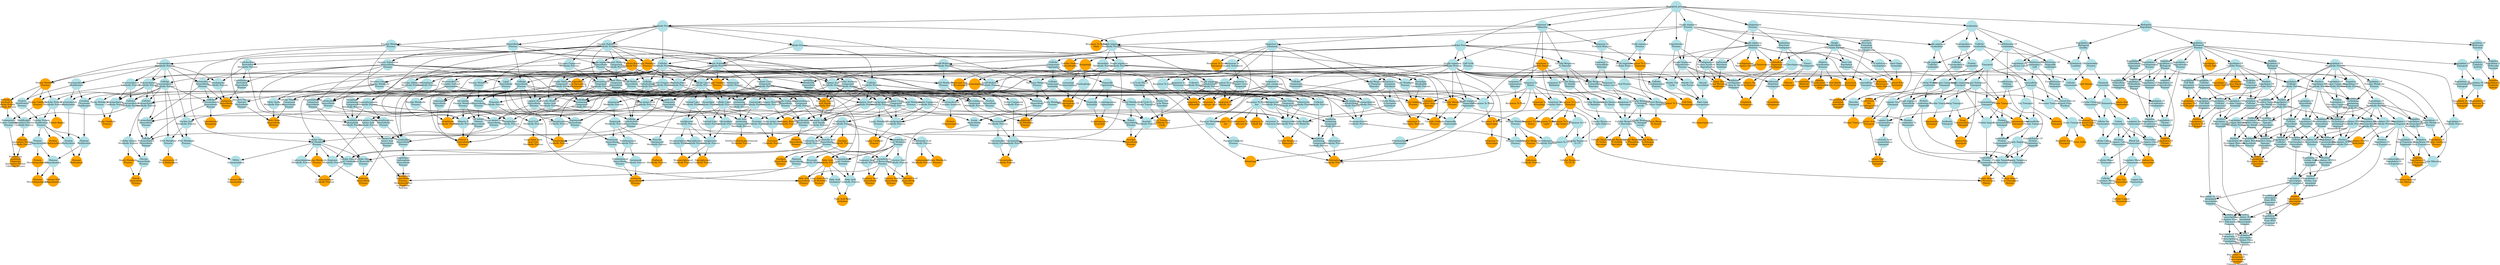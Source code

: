 digraph {
1 [style="filled", fixedsize="true", fontsize="10", shape="circle", width="0.75", fillcolor="powderblue", label="Biological_process", color="transparent"];
2 [style="filled", fixedsize="true", fontsize="10", shape="circle", width="0.75", fillcolor="powderblue", label="Metabolic Process", color="transparent"];
3 [style="filled", fixedsize="true", fontsize="10", shape="circle", width="0.75", fillcolor="powderblue", label="Single organism
Process", color="transparent"];
4 [style="filled", fixedsize="true", fontsize="10", shape="circle", width="0.75", fillcolor="powderblue", label="Single organism
Metabolic Process", color="transparent"];
5 [style="filled", fixedsize="true", fontsize="10", shape="circle", width="0.75", fillcolor="powderblue", label="Response To
Stimulus", color="transparent"];
6 [style="filled", fixedsize="true", fontsize="10", shape="circle", width="0.75", fillcolor="powderblue", label="Response To
External Stimulus", color="transparent"];
7 [style="filled", fixedsize="true", fontsize="10", shape="circle", width="0.75", fillcolor="powderblue", label="Response To
Extracellular
Stimulus", color="transparent"];
8 [style="filled", fixedsize="true", fontsize="10", shape="circle", width="0.75", fillcolor="powderblue", label="Response To
Nutrient Levels", color="transparent"];
9 [style="filled", fixedsize="true", fontsize="10", shape="circle", width="0.75", fillcolor="powderblue", label="Cellular Process", color="transparent"];
10 [style="filled", fixedsize="true", fontsize="10", shape="circle", width="0.75", fillcolor="powderblue", label="Single organism
Cellular Process", color="transparent"];
11 [style="filled", fixedsize="true", fontsize="10", shape="circle", width="0.75", fillcolor="powderblue", label="Cellular Response
To Stimulus", color="transparent"];
12 [style="filled", fixedsize="true", fontsize="10", shape="circle", width="0.75", fillcolor="powderblue", label="Cellular Response
To Extracellular
Stimulus", color="transparent"];
13 [style="filled", fixedsize="true", fontsize="10", shape="circle", width="0.75", fillcolor="powderblue", label="Cellular Response
To Nutrient
Levels", color="transparent"];
14 [style="filled", fixedsize="true", fontsize="10", shape="circle", width="0.75", fillcolor="powderblue", label="Response To
Stress", color="transparent"];
15 [style="filled", fixedsize="true", fontsize="10", shape="circle", width="0.75", fillcolor="powderblue", label="Cellular Response
To Stress", color="transparent"];
16 [style="filled", fixedsize="true", fontsize="10", shape="circle", width="0.75", fillcolor="powderblue", label="Response To
Starvation", color="transparent"];
17 [style="filled", fixedsize="true", fontsize="10", shape="circle", width="0.75", fillcolor="powderblue", label="Cellular Response
To Starvation", color="transparent"];
18 [style="filled", fixedsize="true", fontsize="10", shape="circle", width="0.75", fillcolor="orange", label="Cellular Response
To Sulfate
Starvation", color="transparent"];
19 [style="filled", fixedsize="true", fontsize="10", shape="circle", width="0.75", fillcolor="powderblue", label="Cellular
Metabolic Process", color="transparent"];
20 [style="filled", fixedsize="true", fontsize="10", shape="circle", width="0.75", fillcolor="powderblue", label="Cellular Aromatic
Compound
Metabolic Process", color="transparent"];
21 [style="filled", fixedsize="true", fontsize="10", shape="circle", width="0.75", fillcolor="powderblue", label="Secondary
Metabolic Process", color="transparent"];
22 [style="filled", fixedsize="true", fontsize="10", shape="circle", width="0.75", fillcolor="powderblue", label="Organic Substance
Metabolic Process", color="transparent"];
23 [style="filled", fixedsize="true", fontsize="10", shape="circle", width="0.75", fillcolor="powderblue", label="Organic Cyclic
Compound
Metabolic Process", color="transparent"];
24 [style="filled", fixedsize="true", fontsize="10", shape="circle", width="0.75", fillcolor="powderblue", label="Phenylpropanoid
Metabolic Process", color="transparent"];
25 [style="filled", fixedsize="true", fontsize="10", shape="circle", width="0.75", fillcolor="powderblue", label="Biosynthetic
Process", color="transparent"];
26 [style="filled", fixedsize="true", fontsize="10", shape="circle", width="0.75", fillcolor="powderblue", label="Cellular
Biosynthetic
Process", color="transparent"];
27 [style="filled", fixedsize="true", fontsize="10", shape="circle", width="0.75", fillcolor="powderblue", label="Aromatic Compound
Biosynthetic
Process", color="transparent"];
28 [style="filled", fixedsize="true", fontsize="10", shape="circle", width="0.75", fillcolor="powderblue", label="Single organism
Biosynthetic
Process", color="transparent"];
29 [style="filled", fixedsize="true", fontsize="10", shape="circle", width="0.75", fillcolor="powderblue", label="Secondary
Metabolite
Biosynthetic
Process", color="transparent"];
30 [style="filled", fixedsize="true", fontsize="10", shape="circle", width="0.75", fillcolor="powderblue", label="Organic Substance
Biosynthetic
Process", color="transparent"];
31 [style="filled", fixedsize="true", fontsize="10", shape="circle", width="0.75", fillcolor="powderblue", label="Organic Cyclic
Compound
Biosynthetic
Process", color="transparent"];
32 [style="filled", fixedsize="true", fontsize="10", shape="circle", width="0.75", fillcolor="powderblue", label="Phenylpropanoid
Biosynthetic
Process", color="transparent"];
33 [style="filled", fixedsize="true", fontsize="10", shape="circle", width="0.75", fillcolor="orange", label="Suberin
Biosynthetic
Process", color="transparent"];
34 [style="filled", fixedsize="true", fontsize="10", shape="circle", width="0.75", fillcolor="powderblue", label="Response To
Chemical", color="transparent"];
35 [style="filled", fixedsize="true", fontsize="10", shape="circle", width="0.75", fillcolor="powderblue", label="Response To
Inorganic
Substance", color="transparent"];
36 [style="filled", fixedsize="true", fontsize="10", shape="circle", width="0.75", fillcolor="powderblue", label="Response To Metal
Ion", color="transparent"];
37 [style="filled", fixedsize="true", fontsize="10", shape="circle", width="0.75", fillcolor="orange", label="Response To
Cadmium Ion", color="transparent"];
38 [style="filled", fixedsize="true", fontsize="10", shape="circle", width="0.75", fillcolor="powderblue", label="Primary Metabolic
Process", color="transparent"];
39 [style="filled", fixedsize="true", fontsize="10", shape="circle", width="0.75", fillcolor="orange", label="Lipid Metabolic
Process", color="transparent"];
40 [style="filled", fixedsize="true", fontsize="10", shape="circle", width="0.75", fillcolor="powderblue", label="Cellular Lipid
Metabolic Process", color="transparent"];
41 [style="filled", fixedsize="true", fontsize="10", shape="circle", width="0.75", fillcolor="powderblue", label="Isoprenoid
Metabolic Process", color="transparent"];
42 [style="filled", fixedsize="true", fontsize="10", shape="circle", width="0.75", fillcolor="powderblue", label="Terpenoid
Metabolic Process", color="transparent"];
43 [style="filled", fixedsize="true", fontsize="10", shape="circle", width="0.75", fillcolor="powderblue", label="Tricyclic
Triterpenoid
Metabolic Process", color="transparent"];
44 [style="filled", fixedsize="true", fontsize="10", shape="circle", width="0.75", fillcolor="orange", label="Thalianol
Metabolic Process", color="transparent"];
45 [style="filled", fixedsize="true", fontsize="10", shape="circle", width="0.75", fillcolor="powderblue", label="Macromolecule
Metabolic Process", color="transparent"];
46 [style="filled", fixedsize="true", fontsize="10", shape="circle", width="0.75", fillcolor="orange", label="Protein Metabolic
Process", color="transparent"];
47 [style="filled", fixedsize="true", fontsize="10", shape="circle", width="0.75", fillcolor="powderblue", label="Nitrogen Compound
Metabolic Process", color="transparent"];
48 [style="filled", fixedsize="true", fontsize="10", shape="circle", width="0.75", fillcolor="powderblue", label="Cellular Nitrogen
Compound
Metabolic Process", color="transparent"];
49 [style="filled", fixedsize="true", fontsize="10", shape="circle", width="0.75", fillcolor="powderblue", label="Organonitrogen
Compound
Metabolic Process", color="transparent"];
50 [style="filled", fixedsize="true", fontsize="10", shape="circle", width="0.75", fillcolor="powderblue", label="Peptide Metabolic
Process", color="transparent"];
51 [style="filled", fixedsize="true", fontsize="10", shape="circle", width="0.75", fillcolor="powderblue", label="Cellular Modified
Amino Acid
Metabolic Process", color="transparent"];
52 [style="filled", fixedsize="true", fontsize="10", shape="circle", width="0.75", fillcolor="powderblue", label="Sulfur Compound
Metabolic Process", color="transparent"];
53 [style="filled", fixedsize="true", fontsize="10", shape="circle", width="0.75", fillcolor="orange", label="Glutathione
Metabolic Process", color="transparent"];
54 [style="filled", fixedsize="true", fontsize="10", shape="circle", width="0.75", fillcolor="powderblue", label="Response To Acid
Chemical", color="transparent"];
55 [style="filled", fixedsize="true", fontsize="10", shape="circle", width="0.75", fillcolor="orange", label="Response To
Abiotic Stimulus", color="transparent"];
56 [style="filled", fixedsize="true", fontsize="10", shape="circle", width="0.75", fillcolor="powderblue", label="Response To
Oxygen containing
Compound", color="transparent"];
57 [style="filled", fixedsize="true", fontsize="10", shape="circle", width="0.75", fillcolor="powderblue", label="Response To Water", color="transparent"];
58 [style="filled", fixedsize="true", fontsize="10", shape="circle", width="0.75", fillcolor="orange", label="Response To Water
Deprivation", color="transparent"];
59 [style="filled", fixedsize="true", fontsize="10", shape="circle", width="0.75", fillcolor="powderblue", label="Small Molecule
Metabolic Process", color="transparent"];
60 [style="filled", fixedsize="true", fontsize="10", shape="circle", width="0.75", fillcolor="powderblue", label="Organic Acid
Metabolic Process", color="transparent"];
61 [style="filled", fixedsize="true", fontsize="10", shape="circle", width="0.75", fillcolor="powderblue", label="Oxoacid Metabolic
Process", color="transparent"];
62 [style="filled", fixedsize="true", fontsize="10", shape="circle", width="0.75", fillcolor="powderblue", label="Carboxylic Acid
Metabolic Process", color="transparent"];
63 [style="filled", fixedsize="true", fontsize="10", shape="circle", width="0.75", fillcolor="powderblue", label="Monocarboxylic
Acid Metabolic
Process", color="transparent"];
64 [style="filled", fixedsize="true", fontsize="10", shape="circle", width="0.75", fillcolor="orange", label="Fatty Acid
Metabolic Process", color="transparent"];
65 [style="filled", fixedsize="true", fontsize="10", shape="circle", width="0.75", fillcolor="powderblue", label="Catabolic Process", color="transparent"];
66 [style="filled", fixedsize="true", fontsize="10", shape="circle", width="0.75", fillcolor="powderblue", label="Single organism
Catabolic Process", color="transparent"];
67 [style="filled", fixedsize="true", fontsize="10", shape="circle", width="0.75", fillcolor="powderblue", label="Organic Substance
Catabolic Process", color="transparent"];
68 [style="filled", fixedsize="true", fontsize="10", shape="circle", width="0.75", fillcolor="orange", label="Lipid Catabolic
Process", color="transparent"];
69 [style="filled", fixedsize="true", fontsize="10", shape="circle", width="0.75", fillcolor="powderblue", label="Cellular
Catabolic Process", color="transparent"];
70 [style="filled", fixedsize="true", fontsize="10", shape="circle", width="0.75", fillcolor="powderblue", label="Cellular Lipid
Catabolic Process", color="transparent"];
71 [style="filled", fixedsize="true", fontsize="10", shape="circle", width="0.75", fillcolor="powderblue", label="Small Molecule
Catabolic Process", color="transparent"];
72 [style="filled", fixedsize="true", fontsize="10", shape="circle", width="0.75", fillcolor="powderblue", label="Organic Acid
Catabolic Process", color="transparent"];
73 [style="filled", fixedsize="true", fontsize="10", shape="circle", width="0.75", fillcolor="powderblue", label="Carboxylic Acid
Catabolic Process", color="transparent"];
74 [style="filled", fixedsize="true", fontsize="10", shape="circle", width="0.75", fillcolor="powderblue", label="Monocarboxylic
Acid Catabolic
Process", color="transparent"];
75 [style="filled", fixedsize="true", fontsize="10", shape="circle", width="0.75", fillcolor="powderblue", label="Fatty Acid
Catabolic Process", color="transparent"];
76 [style="filled", fixedsize="true", fontsize="10", shape="circle", width="0.75", fillcolor="powderblue", label="Fatty Acid
Oxidation", color="transparent"];
77 [style="filled", fixedsize="true", fontsize="10", shape="circle", width="0.75", fillcolor="orange", label="Fatty Acid Beta
oxidation", color="transparent"];
78 [style="filled", fixedsize="true", fontsize="10", shape="circle", width="0.75", fillcolor="powderblue", label="Toxin Metabolic
Process", color="transparent"];
79 [style="filled", fixedsize="true", fontsize="10", shape="circle", width="0.75", fillcolor="powderblue", label="Secondary
Metabolite
Catabolic Process", color="transparent"];
80 [style="filled", fixedsize="true", fontsize="10", shape="circle", width="0.75", fillcolor="orange", label="Toxin Catabolic
Process", color="transparent"];
81 [style="filled", fixedsize="true", fontsize="10", shape="circle", width="0.75", fillcolor="powderblue", label="Cellular
Macromolecule
Metabolic Process", color="transparent"];
82 [style="filled", fixedsize="true", fontsize="10", shape="circle", width="0.75", fillcolor="powderblue", label="Cellular Protein
Metabolic Process", color="transparent"];
83 [style="filled", fixedsize="true", fontsize="10", shape="circle", width="0.75", fillcolor="orange", label="Protein Repair", color="transparent"];
84 [style="filled", fixedsize="true", fontsize="10", shape="circle", width="0.75", fillcolor="powderblue", label="Localization", color="transparent"];
85 [style="filled", fixedsize="true", fontsize="10", shape="circle", width="0.75", fillcolor="powderblue", label="Macromolecule
Localization", color="transparent"];
86 [style="filled", fixedsize="true", fontsize="10", shape="circle", width="0.75", fillcolor="powderblue", label="Protein
Localization", color="transparent"];
87 [style="filled", fixedsize="true", fontsize="10", shape="circle", width="0.75", fillcolor="powderblue", label="Establishment Of
Localization", color="transparent"];
88 [style="filled", fixedsize="true", fontsize="10", shape="circle", width="0.75", fillcolor="powderblue", label="Establishment Of
Protein
Localization", color="transparent"];
89 [style="filled", fixedsize="true", fontsize="10", shape="circle", width="0.75", fillcolor="powderblue", label="Transport", color="transparent"];
90 [style="filled", fixedsize="true", fontsize="10", shape="circle", width="0.75", fillcolor="powderblue", label="Organic Substance
Transport", color="transparent"];
91 [style="filled", fixedsize="true", fontsize="10", shape="circle", width="0.75", fillcolor="orange", label="Protein Transport", color="transparent"];
92 [style="filled", fixedsize="true", fontsize="10", shape="circle", width="0.75", fillcolor="powderblue", label="Single organism
Localization", color="transparent"];
93 [style="filled", fixedsize="true", fontsize="10", shape="circle", width="0.75", fillcolor="powderblue", label="Single organism
Transport", color="transparent"];
94 [style="filled", fixedsize="true", fontsize="10", shape="circle", width="0.75", fillcolor="powderblue", label="Protein Import", color="transparent"];
95 [style="filled", fixedsize="true", fontsize="10", shape="circle", width="0.75", fillcolor="powderblue", label="Cellular
Localization", color="transparent"];
96 [style="filled", fixedsize="true", fontsize="10", shape="circle", width="0.75", fillcolor="powderblue", label="Establishment Of
Localization In
Cell", color="transparent"];
97 [style="filled", fixedsize="true", fontsize="10", shape="circle", width="0.75", fillcolor="powderblue", label="Intracellular
Transport", color="transparent"];
98 [style="filled", fixedsize="true", fontsize="10", shape="circle", width="0.75", fillcolor="powderblue", label="Intracellular
Protein Transport", color="transparent"];
99 [style="filled", fixedsize="true", fontsize="10", shape="circle", width="0.75", fillcolor="powderblue", label="Transmembrane
Transport", color="transparent"];
100 [style="filled", fixedsize="true", fontsize="10", shape="circle", width="0.75", fillcolor="powderblue", label="Protein
Transmembrane
Transport", color="transparent"];
101 [style="filled", fixedsize="true", fontsize="10", shape="circle", width="0.75", fillcolor="powderblue", label="Intracellular
Protein
Transmembrane
Transport", color="transparent"];
102 [style="filled", fixedsize="true", fontsize="10", shape="circle", width="0.75", fillcolor="powderblue", label="Single organism
Cellular
Localization", color="transparent"];
103 [style="filled", fixedsize="true", fontsize="10", shape="circle", width="0.75", fillcolor="powderblue", label="Single organism
Intracellular
Transport", color="transparent"];
104 [style="filled", fixedsize="true", fontsize="10", shape="circle", width="0.75", fillcolor="powderblue", label="Intracellular
Protein
Transmembrane
Import", color="transparent"];
105 [style="filled", fixedsize="true", fontsize="10", shape="circle", width="0.75", fillcolor="powderblue", label="Protein Targeting", color="transparent"];
106 [style="filled", fixedsize="true", fontsize="10", shape="circle", width="0.75", fillcolor="powderblue", label="Establishment Of
Protein
Localization To
Organelle", color="transparent"];
107 [style="filled", fixedsize="true", fontsize="10", shape="circle", width="0.75", fillcolor="powderblue", label="Cellular
Macromolecule
Localization", color="transparent"];
108 [style="filled", fixedsize="true", fontsize="10", shape="circle", width="0.75", fillcolor="powderblue", label="Cellular Protein
Localization", color="transparent"];
109 [style="filled", fixedsize="true", fontsize="10", shape="circle", width="0.75", fillcolor="powderblue", label="Protein
Localization To
Organelle", color="transparent"];
110 [style="filled", fixedsize="true", fontsize="10", shape="circle", width="0.75", fillcolor="powderblue", label="Protein Targeting
To Chloroplast", color="transparent"];
111 [style="filled", fixedsize="true", fontsize="10", shape="circle", width="0.75", fillcolor="orange", label="Protein Import
Into Chloroplast
Stroma", color="transparent"];
112 [style="filled", fixedsize="true", fontsize="10", shape="circle", width="0.75", fillcolor="orange", label="Proteolysis
Involved In
Cellular Protein
Catabolic Process", color="transparent"];
113 [style="filled", fixedsize="true", fontsize="10", shape="circle", width="0.75", fillcolor="powderblue", label="Intercellular
Transport", color="transparent"];
114 [style="filled", fixedsize="true", fontsize="10", shape="circle", width="0.75", fillcolor="orange", label="Plasmodesmata
mediated
Intercellular
Transport", color="transparent"];
115 [style="filled", fixedsize="true", fontsize="10", shape="circle", width="0.75", fillcolor="powderblue", label="Cofactor
Metabolic Process", color="transparent"];
116 [style="filled", fixedsize="true", fontsize="10", shape="circle", width="0.75", fillcolor="powderblue", label="Coenzyme
Metabolic Process", color="transparent"];
117 [style="filled", fixedsize="true", fontsize="10", shape="circle", width="0.75", fillcolor="powderblue", label="Thioester
Metabolic Process", color="transparent"];
118 [style="filled", fixedsize="true", fontsize="10", shape="circle", width="0.75", fillcolor="powderblue", label="Acyl CoA
Metabolic Process", color="transparent"];
119 [style="filled", fixedsize="true", fontsize="10", shape="circle", width="0.75", fillcolor="orange", label="Long chain Fatty
acyl CoA
Metabolic Process", color="transparent"];
120 [style="filled", fixedsize="true", fontsize="10", shape="circle", width="0.75", fillcolor="powderblue", label="Heterocycle
Metabolic Process", color="transparent"];
121 [style="filled", fixedsize="true", fontsize="10", shape="circle", width="0.75", fillcolor="powderblue", label="Pteridine
containing
Compound
Metabolic Process", color="transparent"];
122 [style="filled", fixedsize="true", fontsize="10", shape="circle", width="0.75", fillcolor="powderblue", label="Folic Acid
containing
Compound
Metabolic Process", color="transparent"];
123 [style="filled", fixedsize="true", fontsize="10", shape="circle", width="0.75", fillcolor="orange", label="Tetrahydrofolylpolyglutamate
Metabolic Process", color="transparent"];
124 [style="filled", fixedsize="true", fontsize="10", shape="circle", width="0.75", fillcolor="powderblue", label="Biological
Regulation", color="transparent"];
125 [style="filled", fixedsize="true", fontsize="10", shape="circle", width="0.75", fillcolor="powderblue", label="Regulation Of
Biological
Quality", color="transparent"];
126 [style="filled", fixedsize="true", fontsize="10", shape="circle", width="0.75", fillcolor="powderblue", label="Homeostatic
Process", color="transparent"];
127 [style="filled", fixedsize="true", fontsize="10", shape="circle", width="0.75", fillcolor="powderblue", label="Chemical
Homeostasis", color="transparent"];
128 [style="filled", fixedsize="true", fontsize="10", shape="circle", width="0.75", fillcolor="powderblue", label="Ion Homeostasis", color="transparent"];
129 [style="filled", fixedsize="true", fontsize="10", shape="circle", width="0.75", fillcolor="powderblue", label="Cation
Homeostasis", color="transparent"];
130 [style="filled", fixedsize="true", fontsize="10", shape="circle", width="0.75", fillcolor="powderblue", label="Inorganic Ion
Homeostasis", color="transparent"];
131 [style="filled", fixedsize="true", fontsize="10", shape="circle", width="0.75", fillcolor="powderblue", label="Metal Ion
Homeostasis", color="transparent"];
132 [style="filled", fixedsize="true", fontsize="10", shape="circle", width="0.75", fillcolor="powderblue", label="Transition Metal
Ion Homeostasis", color="transparent"];
133 [style="filled", fixedsize="true", fontsize="10", shape="circle", width="0.75", fillcolor="powderblue", label="Divalent
Inorganic Cation
Homeostasis", color="transparent"];
134 [style="filled", fixedsize="true", fontsize="10", shape="circle", width="0.75", fillcolor="orange", label="Zinc Ion
Homeostasis", color="transparent"];
135 [style="filled", fixedsize="true", fontsize="10", shape="circle", width="0.75", fillcolor="powderblue", label="Single
multicellular
Organism Process", color="transparent"];
136 [style="filled", fixedsize="true", fontsize="10", shape="circle", width="0.75", fillcolor="powderblue", label="Developmental
Process", color="transparent"];
137 [style="filled", fixedsize="true", fontsize="10", shape="circle", width="0.75", fillcolor="powderblue", label="Single organism
Developmental
Process", color="transparent"];
138 [style="filled", fixedsize="true", fontsize="10", shape="circle", width="0.75", fillcolor="powderblue", label="Anatomical
Structure
Development", color="transparent"];
139 [style="filled", fixedsize="true", fontsize="10", shape="circle", width="0.75", fillcolor="orange", label="Multicellular
Organism
Development", color="transparent"];
140 [style="filled", fixedsize="true", fontsize="10", shape="circle", width="0.75", fillcolor="orange", label="Oxylipin
Metabolic Process", color="transparent"];
141 [style="filled", fixedsize="true", fontsize="10", shape="circle", width="0.75", fillcolor="powderblue", label="Small Molecule
Biosynthetic
Process", color="transparent"];
142 [style="filled", fixedsize="true", fontsize="10", shape="circle", width="0.75", fillcolor="powderblue", label="Organic Acid
Biosynthetic
Process", color="transparent"];
143 [style="filled", fixedsize="true", fontsize="10", shape="circle", width="0.75", fillcolor="powderblue", label="Carboxylic Acid
Biosynthetic
Process", color="transparent"];
144 [style="filled", fixedsize="true", fontsize="10", shape="circle", width="0.75", fillcolor="orange", label="Oxylipin
Biosynthetic
Process", color="transparent"];
145 [style="filled", fixedsize="true", fontsize="10", shape="circle", width="0.75", fillcolor="powderblue", label="Regulation Of
Hormone Levels", color="transparent"];
146 [style="filled", fixedsize="true", fontsize="10", shape="circle", width="0.75", fillcolor="powderblue", label="Hormone Transport", color="transparent"];
147 [style="filled", fixedsize="true", fontsize="10", shape="circle", width="0.75", fillcolor="powderblue", label="Auxin Transport", color="transparent"];
148 [style="filled", fixedsize="true", fontsize="10", shape="circle", width="0.75", fillcolor="orange", label="Basipetal Auxin
Transport", color="transparent"];
149 [style="filled", fixedsize="true", fontsize="10", shape="circle", width="0.75", fillcolor="powderblue", label="Drug Transport", color="transparent"];
150 [style="filled", fixedsize="true", fontsize="10", shape="circle", width="0.75", fillcolor="orange", label="Drug
Transmembrane
Transport", color="transparent"];
151 [style="filled", fixedsize="true", fontsize="10", shape="circle", width="0.75", fillcolor="orange", label="Leaf Senescence", color="transparent"];
152 [style="filled", fixedsize="true", fontsize="10", shape="circle", width="0.75", fillcolor="powderblue", label="Anatomical
Structure
Formation
Involved In
Morphogenesis", color="transparent"];
153 [style="filled", fixedsize="true", fontsize="10", shape="circle", width="0.75", fillcolor="orange", label="Syncytium
Formation", color="transparent"];
154 [style="filled", fixedsize="true", fontsize="10", shape="circle", width="0.75", fillcolor="powderblue", label="Response To
Osmotic Stress", color="transparent"];
155 [style="filled", fixedsize="true", fontsize="10", shape="circle", width="0.75", fillcolor="orange", label="Response To Salt
Stress", color="transparent"];
156 [style="filled", fixedsize="true", fontsize="10", shape="circle", width="0.75", fillcolor="powderblue", label="Macromolecule
Catabolic Process", color="transparent"];
157 [style="filled", fixedsize="true", fontsize="10", shape="circle", width="0.75", fillcolor="orange", label="Protein Catabolic
Process", color="transparent"];
158 [style="filled", fixedsize="true", fontsize="10", shape="circle", width="0.75", fillcolor="orange", label="Aromatic Amino
Acid Family
Metabolic Process", color="transparent"];
159 [style="filled", fixedsize="true", fontsize="10", shape="circle", width="0.75", fillcolor="powderblue", label="Alpha amino Acid
Metabolic Process", color="transparent"];
160 [style="filled", fixedsize="true", fontsize="10", shape="circle", width="0.75", fillcolor="powderblue", label="Tyrosine
Metabolic Process", color="transparent"];
161 [style="filled", fixedsize="true", fontsize="10", shape="circle", width="0.75", fillcolor="powderblue", label="Aromatic Compound
Catabolic Process", color="transparent"];
162 [style="filled", fixedsize="true", fontsize="10", shape="circle", width="0.75", fillcolor="powderblue", label="Organic Cyclic
Compound
Catabolic Process", color="transparent"];
163 [style="filled", fixedsize="true", fontsize="10", shape="circle", width="0.75", fillcolor="powderblue", label="Organonitrogen
Compound
Catabolic Process", color="transparent"];
164 [style="filled", fixedsize="true", fontsize="10", shape="circle", width="0.75", fillcolor="powderblue", label="Aromatic Amino
Acid Family
Catabolic Process", color="transparent"];
165 [style="filled", fixedsize="true", fontsize="10", shape="circle", width="0.75", fillcolor="powderblue", label="Alpha amino Acid
Catabolic Process", color="transparent"];
166 [style="filled", fixedsize="true", fontsize="10", shape="circle", width="0.75", fillcolor="orange", label="Tyrosine
Catabolic Process", color="transparent"];
167 [style="filled", fixedsize="true", fontsize="10", shape="circle", width="0.75", fillcolor="powderblue", label="Dicarboxylic Acid
Metabolic Process", color="transparent"];
168 [style="filled", fixedsize="true", fontsize="10", shape="circle", width="0.75", fillcolor="orange", label="Oxaloacetate
Metabolic Process", color="transparent"];
169 [style="filled", fixedsize="true", fontsize="10", shape="circle", width="0.75", fillcolor="orange", label="Cyanide Metabolic
Process", color="transparent"];
170 [style="filled", fixedsize="true", fontsize="10", shape="circle", width="0.75", fillcolor="powderblue", label="Cellular Nitrogen
Compound
Catabolic Process", color="transparent"];
171 [style="filled", fixedsize="true", fontsize="10", shape="circle", width="0.75", fillcolor="orange", label="Cyanide Catabolic
Process", color="transparent"];
172 [style="filled", fixedsize="true", fontsize="10", shape="circle", width="0.75", fillcolor="powderblue", label="Response To
Organic Substance", color="transparent"];
173 [style="filled", fixedsize="true", fontsize="10", shape="circle", width="0.75", fillcolor="powderblue", label="Response To
Hormone", color="transparent"];
174 [style="filled", fixedsize="true", fontsize="10", shape="circle", width="0.75", fillcolor="orange", label="Response To
Jasmonic Acid", color="transparent"];
175 [style="filled", fixedsize="true", fontsize="10", shape="circle", width="0.75", fillcolor="orange", label="Response To
Reactive Oxygen
Species", color="transparent"];
176 [style="filled", fixedsize="true", fontsize="10", shape="circle", width="0.75", fillcolor="orange", label="Response To
Hydrogen Peroxide", color="transparent"];
177 [style="filled", fixedsize="true", fontsize="10", shape="circle", width="0.75", fillcolor="orange", label="Autophagy", color="transparent"];
178 [style="filled", fixedsize="true", fontsize="10", shape="circle", width="0.75", fillcolor="powderblue", label="Regulation Of
Biological
Process", color="transparent"];
179 [style="filled", fixedsize="true", fontsize="10", shape="circle", width="0.75", fillcolor="powderblue", label="Regulation Of
Cellular Process", color="transparent"];
180 [style="filled", fixedsize="true", fontsize="10", shape="circle", width="0.75", fillcolor="orange", label="Regulation Of
Stomatal Closure", color="transparent"];
181 [style="filled", fixedsize="true", fontsize="10", shape="circle", width="0.75", fillcolor="powderblue", label="Cellular
Component
Organization", color="transparent"];
182 [style="filled", fixedsize="true", fontsize="10", shape="circle", width="0.75", fillcolor="orange", label="Plant type Cell
Wall Loosening", color="transparent"];
183 [style="filled", fixedsize="true", fontsize="10", shape="circle", width="0.75", fillcolor="orange", label="Carbohydrate
Metabolic Process", color="transparent"];
184 [style="filled", fixedsize="true", fontsize="10", shape="circle", width="0.75", fillcolor="powderblue", label="Polysaccharide
Metabolic Process", color="transparent"];
185 [style="filled", fixedsize="true", fontsize="10", shape="circle", width="0.75", fillcolor="powderblue", label="Cellular
Carbohydrate
Metabolic Process", color="transparent"];
186 [style="filled", fixedsize="true", fontsize="10", shape="circle", width="0.75", fillcolor="powderblue", label="Cellular
Polysaccharide
Metabolic Process", color="transparent"];
187 [style="filled", fixedsize="true", fontsize="10", shape="circle", width="0.75", fillcolor="powderblue", label="Cellular Glucan
Metabolic Process", color="transparent"];
188 [style="filled", fixedsize="true", fontsize="10", shape="circle", width="0.75", fillcolor="orange", label="Starch Metabolic
Process", color="transparent"];
189 [style="filled", fixedsize="true", fontsize="10", shape="circle", width="0.75", fillcolor="powderblue", label="Lysosomal
Microautophagy", color="transparent"];
190 [style="filled", fixedsize="true", fontsize="10", shape="circle", width="0.75", fillcolor="powderblue", label="Nucleophagy", color="transparent"];
191 [style="filled", fixedsize="true", fontsize="10", shape="circle", width="0.75", fillcolor="orange", label="Piecemeal
Microautophagy Of
Nucleus", color="transparent"];
192 [style="filled", fixedsize="true", fontsize="10", shape="circle", width="0.75", fillcolor="powderblue", label="Neutral Lipid
Metabolic Process", color="transparent"];
193 [style="filled", fixedsize="true", fontsize="10", shape="circle", width="0.75", fillcolor="powderblue", label="Glycerolipid
Metabolic Process", color="transparent"];
194 [style="filled", fixedsize="true", fontsize="10", shape="circle", width="0.75", fillcolor="powderblue", label="Acylglycerol
Metabolic Process", color="transparent"];
195 [style="filled", fixedsize="true", fontsize="10", shape="circle", width="0.75", fillcolor="powderblue", label="Diacylglycerol
Metabolic Process", color="transparent"];
196 [style="filled", fixedsize="true", fontsize="10", shape="circle", width="0.75", fillcolor="powderblue", label="Neutral Lipid
Catabolic Process", color="transparent"];
197 [style="filled", fixedsize="true", fontsize="10", shape="circle", width="0.75", fillcolor="powderblue", label="Glycerolipid
Catabolic Process", color="transparent"];
198 [style="filled", fixedsize="true", fontsize="10", shape="circle", width="0.75", fillcolor="powderblue", label="Acylglycerol
Catabolic Process", color="transparent"];
199 [style="filled", fixedsize="true", fontsize="10", shape="circle", width="0.75", fillcolor="orange", label="Diacylglycerol
Catabolic Process", color="transparent"];
200 [style="filled", fixedsize="true", fontsize="10", shape="circle", width="0.75", fillcolor="powderblue", label="Monoacylglycerol
Metabolic Process", color="transparent"];
201 [style="filled", fixedsize="true", fontsize="10", shape="circle", width="0.75", fillcolor="orange", label="Monoacylglycerol
Catabolic Process", color="transparent"];
202 [style="filled", fixedsize="true", fontsize="10", shape="circle", width="0.75", fillcolor="orange", label="Response To Redox
State", color="transparent"];
203 [style="filled", fixedsize="true", fontsize="10", shape="circle", width="0.75", fillcolor="powderblue", label="Organelle
Organization", color="transparent"];
204 [style="filled", fixedsize="true", fontsize="10", shape="circle", width="0.75", fillcolor="powderblue", label="Cellular
Component
Disassembly", color="transparent"];
205 [style="filled", fixedsize="true", fontsize="10", shape="circle", width="0.75", fillcolor="powderblue", label="Single organism
Organelle
Organization", color="transparent"];
206 [style="filled", fixedsize="true", fontsize="10", shape="circle", width="0.75", fillcolor="powderblue", label="Organelle
Disassembly", color="transparent"];
207 [style="filled", fixedsize="true", fontsize="10", shape="circle", width="0.75", fillcolor="powderblue", label="Mitochondrion
Disassembly", color="transparent"];
208 [style="filled", fixedsize="true", fontsize="10", shape="circle", width="0.75", fillcolor="orange", label="Mitophagy", color="transparent"];
209 [style="filled", fixedsize="true", fontsize="10", shape="circle", width="0.75", fillcolor="orange", label="Macroautophagy", color="transparent"];
210 [style="filled", fixedsize="true", fontsize="10", shape="circle", width="0.75", fillcolor="powderblue", label="Macromolecule
Biosynthetic
Process", color="transparent"];
211 [style="filled", fixedsize="true", fontsize="10", shape="circle", width="0.75", fillcolor="powderblue", label="Single organism
Carbohydrate
Metabolic Process", color="transparent"];
212 [style="filled", fixedsize="true", fontsize="10", shape="circle", width="0.75", fillcolor="powderblue", label="Carbohydrate
Biosynthetic
Process", color="transparent"];
213 [style="filled", fixedsize="true", fontsize="10", shape="circle", width="0.75", fillcolor="powderblue", label="Polysaccharide
Biosynthetic
Process", color="transparent"];
214 [style="filled", fixedsize="true", fontsize="10", shape="circle", width="0.75", fillcolor="powderblue", label="Cellular
Carbohydrate
Biosynthetic
Process", color="transparent"];
215 [style="filled", fixedsize="true", fontsize="10", shape="circle", width="0.75", fillcolor="powderblue", label="Cellular
Macromolecule
Biosynthetic
Process", color="transparent"];
216 [style="filled", fixedsize="true", fontsize="10", shape="circle", width="0.75", fillcolor="powderblue", label="Cellular
Polysaccharide
Biosynthetic
Process", color="transparent"];
217 [style="filled", fixedsize="true", fontsize="10", shape="circle", width="0.75", fillcolor="powderblue", label="Glucan
Biosynthetic
Process", color="transparent"];
218 [style="filled", fixedsize="true", fontsize="10", shape="circle", width="0.75", fillcolor="orange", label="Starch
Biosynthetic
Process", color="transparent"];
219 [style="filled", fixedsize="true", fontsize="10", shape="circle", width="0.75", fillcolor="powderblue", label="Response To
Organic Cyclic
Compound", color="transparent"];
220 [style="filled", fixedsize="true", fontsize="10", shape="circle", width="0.75", fillcolor="orange", label="Response To
Salicylic Acid", color="transparent"];
221 [style="filled", fixedsize="true", fontsize="10", shape="circle", width="0.75", fillcolor="powderblue", label="Regulation Of
Metabolic Process", color="transparent"];
222 [style="filled", fixedsize="true", fontsize="10", shape="circle", width="0.75", fillcolor="powderblue", label="Regulation Of
Macromolecule
Metabolic Process", color="transparent"];
223 [style="filled", fixedsize="true", fontsize="10", shape="circle", width="0.75", fillcolor="powderblue", label="Regulation Of
Gene Expression", color="transparent"];
224 [style="filled", fixedsize="true", fontsize="10", shape="circle", width="0.75", fillcolor="powderblue", label="Regulation Of
Biosynthetic
Process", color="transparent"];
225 [style="filled", fixedsize="true", fontsize="10", shape="circle", width="0.75", fillcolor="powderblue", label="Regulation Of
Macromolecule
Biosynthetic
Process", color="transparent"];
226 [style="filled", fixedsize="true", fontsize="10", shape="circle", width="0.75", fillcolor="powderblue", label="Regulation Of
Cellular
Metabolic Process", color="transparent"];
227 [style="filled", fixedsize="true", fontsize="10", shape="circle", width="0.75", fillcolor="powderblue", label="Regulation Of
Cellular
Biosynthetic
Process", color="transparent"];
228 [style="filled", fixedsize="true", fontsize="10", shape="circle", width="0.75", fillcolor="powderblue", label="Regulation Of
Nitrogen Compound
Metabolic Process", color="transparent"];
229 [style="filled", fixedsize="true", fontsize="10", shape="circle", width="0.75", fillcolor="powderblue", label="Regulation Of
Primary Metabolic
Process", color="transparent"];
230 [style="filled", fixedsize="true", fontsize="10", shape="circle", width="0.75", fillcolor="powderblue", label="Regulation Of
Nucleobase
containing
Compound
Metabolic Process", color="transparent"];
231 [style="filled", fixedsize="true", fontsize="10", shape="circle", width="0.75", fillcolor="powderblue", label="Regulation Of RNA
Metabolic Process", color="transparent"];
232 [style="filled", fixedsize="true", fontsize="10", shape="circle", width="0.75", fillcolor="powderblue", label="Regulation Of RNA
Biosynthetic
Process", color="transparent"];
233 [style="filled", fixedsize="true", fontsize="10", shape="circle", width="0.75", fillcolor="powderblue", label="Regulation Of
Nucleic Acid
templated
Transcription", color="transparent"];
234 [style="filled", fixedsize="true", fontsize="10", shape="circle", width="0.75", fillcolor="powderblue", label="Regulation Of
Cellular
Macromolecule
Biosynthetic
Process", color="transparent"];
235 [style="filled", fixedsize="true", fontsize="10", shape="circle", width="0.75", fillcolor="powderblue", label="Regulation Of
Transcription,
DNA templated", color="transparent"];
236 [style="filled", fixedsize="true", fontsize="10", shape="circle", width="0.75", fillcolor="powderblue", label="Positive
Regulation Of
Biological
Process", color="transparent"];
237 [style="filled", fixedsize="true", fontsize="10", shape="circle", width="0.75", fillcolor="powderblue", label="Positive
Regulation Of
Metabolic Process", color="transparent"];
238 [style="filled", fixedsize="true", fontsize="10", shape="circle", width="0.75", fillcolor="powderblue", label="Positive
Regulation Of
Macromolecule
Metabolic Process", color="transparent"];
239 [style="filled", fixedsize="true", fontsize="10", shape="circle", width="0.75", fillcolor="powderblue", label="Positive
Regulation Of
Gene Expression", color="transparent"];
240 [style="filled", fixedsize="true", fontsize="10", shape="circle", width="0.75", fillcolor="powderblue", label="Positive
Regulation Of
Biosynthetic
Process", color="transparent"];
241 [style="filled", fixedsize="true", fontsize="10", shape="circle", width="0.75", fillcolor="powderblue", label="Positive
Regulation Of
Macromolecule
Biosynthetic
Process", color="transparent"];
242 [style="filled", fixedsize="true", fontsize="10", shape="circle", width="0.75", fillcolor="powderblue", label="Positive
Regulation Of
Cellular Process", color="transparent"];
243 [style="filled", fixedsize="true", fontsize="10", shape="circle", width="0.75", fillcolor="powderblue", label="Positive
Regulation Of
Cellular
Metabolic Process", color="transparent"];
244 [style="filled", fixedsize="true", fontsize="10", shape="circle", width="0.75", fillcolor="powderblue", label="Positive
Regulation Of
Cellular
Biosynthetic
Process", color="transparent"];
245 [style="filled", fixedsize="true", fontsize="10", shape="circle", width="0.75", fillcolor="powderblue", label="Positive
Regulation Of
Nitrogen Compound
Metabolic Process", color="transparent"];
246 [style="filled", fixedsize="true", fontsize="10", shape="circle", width="0.75", fillcolor="powderblue", label="Positive
Regulation Of
Nucleobase
containing
Compound
Metabolic Process", color="transparent"];
247 [style="filled", fixedsize="true", fontsize="10", shape="circle", width="0.75", fillcolor="powderblue", label="Positive
Regulation Of RNA
Metabolic Process", color="transparent"];
248 [style="filled", fixedsize="true", fontsize="10", shape="circle", width="0.75", fillcolor="powderblue", label="Positive
Regulation Of RNA
Biosynthetic
Process", color="transparent"];
249 [style="filled", fixedsize="true", fontsize="10", shape="circle", width="0.75", fillcolor="powderblue", label="Positive
Regulation Of
Nucleic Acid
templated
Transcription", color="transparent"];
250 [style="filled", fixedsize="true", fontsize="10", shape="circle", width="0.75", fillcolor="orange", label="Positive
Regulation Of
Transcription,
DNA templated", color="transparent"];
251 [style="filled", fixedsize="true", fontsize="10", shape="circle", width="0.75", fillcolor="powderblue", label="Reproductive
Process", color="transparent"];
252 [style="filled", fixedsize="true", fontsize="10", shape="circle", width="0.75", fillcolor="powderblue", label="Developmental
Process Involved
In Reproduction", color="transparent"];
253 [style="filled", fixedsize="true", fontsize="10", shape="circle", width="0.75", fillcolor="powderblue", label="Tissue
Development", color="transparent"];
254 [style="filled", fixedsize="true", fontsize="10", shape="circle", width="0.75", fillcolor="powderblue", label="Embryonic
Meristem
Development", color="transparent"];
255 [style="filled", fixedsize="true", fontsize="10", shape="circle", width="0.75", fillcolor="orange", label="Procambium
Histogenesis", color="transparent"];
256 [style="filled", fixedsize="true", fontsize="10", shape="circle", width="0.75", fillcolor="powderblue", label="Single Organism
Reproductive
Process", color="transparent"];
257 [style="filled", fixedsize="true", fontsize="10", shape="circle", width="0.75", fillcolor="powderblue", label="Embryonic
Meristem
Initiation", color="transparent"];
258 [style="filled", fixedsize="true", fontsize="10", shape="circle", width="0.75", fillcolor="orange", label="Primary Shoot
Apical Meristem
Specification", color="transparent"];
259 [style="filled", fixedsize="true", fontsize="10", shape="circle", width="0.75", fillcolor="powderblue", label="Jasmonic Acid
Metabolic Process", color="transparent"];
260 [style="filled", fixedsize="true", fontsize="10", shape="circle", width="0.75", fillcolor="powderblue", label="Monocarboxylic
Acid Biosynthetic
Process", color="transparent"];
261 [style="filled", fixedsize="true", fontsize="10", shape="circle", width="0.75", fillcolor="orange", label="Jasmonic Acid
Biosynthetic
Process", color="transparent"];
262 [style="filled", fixedsize="true", fontsize="10", shape="circle", width="0.75", fillcolor="orange", label="Malate Metabolic
Process", color="transparent"];
263 [style="filled", fixedsize="true", fontsize="10", shape="circle", width="0.75", fillcolor="powderblue", label="Macromolecule
Modification", color="transparent"];
264 [style="filled", fixedsize="true", fontsize="10", shape="circle", width="0.75", fillcolor="powderblue", label="Protein
Modification
Process", color="transparent"];
265 [style="filled", fixedsize="true", fontsize="10", shape="circle", width="0.75", fillcolor="powderblue", label="Cellular Protein
Modification
Process", color="transparent"];
266 [style="filled", fixedsize="true", fontsize="10", shape="circle", width="0.75", fillcolor="powderblue", label="Protein
Ubiquitination", color="transparent"];
267 [style="filled", fixedsize="true", fontsize="10", shape="circle", width="0.75", fillcolor="powderblue", label="Macromolecular
Complex Subunit
Organization", color="transparent"];
268 [style="filled", fixedsize="true", fontsize="10", shape="circle", width="0.75", fillcolor="powderblue", label="Covalent
Chromatin
Modification", color="transparent"];
269 [style="filled", fixedsize="true", fontsize="10", shape="circle", width="0.75", fillcolor="powderblue", label="Histone
Modification", color="transparent"];
270 [style="filled", fixedsize="true", fontsize="10", shape="circle", width="0.75", fillcolor="powderblue", label="Histone
Ubiquitination", color="transparent"];
271 [style="filled", fixedsize="true", fontsize="10", shape="circle", width="0.75", fillcolor="orange", label="Histone H2B
Ubiquitination", color="transparent"];
272 [style="filled", fixedsize="true", fontsize="10", shape="circle", width="0.75", fillcolor="powderblue", label="Multi organism
Process", color="transparent"];
273 [style="filled", fixedsize="true", fontsize="10", shape="circle", width="0.75", fillcolor="orange", label="Response To Other
Organism", color="transparent"];
274 [style="filled", fixedsize="true", fontsize="10", shape="circle", width="0.75", fillcolor="orange", label="Amino Acid
Homeostasis", color="transparent"];
275 [style="filled", fixedsize="true", fontsize="10", shape="circle", width="0.75", fillcolor="powderblue", label="Monovalent
Inorganic Cation
Homeostasis", color="transparent"];
276 [style="filled", fixedsize="true", fontsize="10", shape="circle", width="0.75", fillcolor="orange", label="Sodium Ion
Homeostasis", color="transparent"];
277 [style="filled", fixedsize="true", fontsize="10", shape="circle", width="0.75", fillcolor="orange", label="Response To
Wounding", color="transparent"];
278 [style="filled", fixedsize="true", fontsize="10", shape="circle", width="0.75", fillcolor="orange", label="Protein
Monoubiquitination", color="transparent"];
279 [style="filled", fixedsize="true", fontsize="10", shape="circle", width="0.75", fillcolor="powderblue", label="Regulation Of
Cellular
Component
Biogenesis", color="transparent"];
280 [style="filled", fixedsize="true", fontsize="10", shape="circle", width="0.75", fillcolor="powderblue", label="Regulation Of
Cell Wall
Organization Or
Biogenesis", color="transparent"];
281 [style="filled", fixedsize="true", fontsize="10", shape="circle", width="0.75", fillcolor="orange", label="Regulation Of
Secondary Cell
Wall Biogenesis", color="transparent"];
282 [style="filled", fixedsize="true", fontsize="10", shape="circle", width="0.75", fillcolor="orange", label="Cellular Response
To Phosphate
Starvation", color="transparent"];
283 [style="filled", fixedsize="true", fontsize="10", shape="circle", width="0.75", fillcolor="orange", label="Long chain Fatty
Acid Metabolic
Process", color="transparent"];
284 [style="filled", fixedsize="true", fontsize="10", shape="circle", width="0.75", fillcolor="powderblue", label="Response To
Radiation", color="transparent"];
285 [style="filled", fixedsize="true", fontsize="10", shape="circle", width="0.75", fillcolor="orange", label="Response To Light
Stimulus", color="transparent"];
286 [style="filled", fixedsize="true", fontsize="10", shape="circle", width="0.75", fillcolor="orange", label="Response To High
Light Intensity", color="transparent"];
287 [style="filled", fixedsize="true", fontsize="10", shape="circle", width="0.75", fillcolor="powderblue", label="Monosaccharide
Metabolic Process", color="transparent"];
288 [style="filled", fixedsize="true", fontsize="10", shape="circle", width="0.75", fillcolor="powderblue", label="Hexose Metabolic
Process", color="transparent"];
289 [style="filled", fixedsize="true", fontsize="10", shape="circle", width="0.75", fillcolor="orange", label="Glucose Metabolic
Process", color="transparent"];
290 [style="filled", fixedsize="true", fontsize="10", shape="circle", width="0.75", fillcolor="powderblue", label="Cellular Amino
Acid Metabolic
Process", color="transparent"];
291 [style="filled", fixedsize="true", fontsize="10", shape="circle", width="0.75", fillcolor="powderblue", label="Glutamine Family
Amino Acid
Metabolic Process", color="transparent"];
292 [style="filled", fixedsize="true", fontsize="10", shape="circle", width="0.75", fillcolor="powderblue", label="Arginine
Metabolic Process", color="transparent"];
293 [style="filled", fixedsize="true", fontsize="10", shape="circle", width="0.75", fillcolor="powderblue", label="Organonitrogen
Compound
Biosynthetic
Process", color="transparent"];
294 [style="filled", fixedsize="true", fontsize="10", shape="circle", width="0.75", fillcolor="powderblue", label="Cellular Amino
Acid Biosynthetic
Process", color="transparent"];
295 [style="filled", fixedsize="true", fontsize="10", shape="circle", width="0.75", fillcolor="powderblue", label="Alpha amino Acid
Biosynthetic
Process", color="transparent"];
296 [style="filled", fixedsize="true", fontsize="10", shape="circle", width="0.75", fillcolor="powderblue", label="Glutamine Family
Amino Acid
Biosynthetic
Process", color="transparent"];
297 [style="filled", fixedsize="true", fontsize="10", shape="circle", width="0.75", fillcolor="orange", label="Arginine
Biosynthetic
Process", color="transparent"];
298 [style="filled", fixedsize="true", fontsize="10", shape="circle", width="0.75", fillcolor="powderblue", label="Cellular
Macromolecule
Catabolic Process", color="transparent"];
299 [style="filled", fixedsize="true", fontsize="10", shape="circle", width="0.75", fillcolor="powderblue", label="Modification
dependent Protein
Catabolic Process", color="transparent"];
300 [style="filled", fixedsize="true", fontsize="10", shape="circle", width="0.75", fillcolor="orange", label="Ubiquitin
dependent Protein
Catabolic Process", color="transparent"];
301 [style="filled", fixedsize="true", fontsize="10", shape="circle", width="0.75", fillcolor="powderblue", label="Proteasomal
Protein Catabolic
Process", color="transparent"];
302 [style="filled", fixedsize="true", fontsize="10", shape="circle", width="0.75", fillcolor="orange", label="Proteasome
mediated
Ubiquitin
dependent Protein
Catabolic Process", color="transparent"];
303 [style="filled", fixedsize="true", fontsize="10", shape="circle", width="0.75", fillcolor="orange", label="Cellular Oxidant
Detoxification", color="transparent"];
304 [style="filled", fixedsize="true", fontsize="10", shape="circle", width="0.75", fillcolor="powderblue", label="Phosphorus
Metabolic Process", color="transparent"];
305 [style="filled", fixedsize="true", fontsize="10", shape="circle", width="0.75", fillcolor="powderblue", label="Phosphate
containing
Compound
Metabolic Process", color="transparent"];
306 [style="filled", fixedsize="true", fontsize="10", shape="circle", width="0.75", fillcolor="powderblue", label="Organophosphate
Metabolic Process", color="transparent"];
307 [style="filled", fixedsize="true", fontsize="10", shape="circle", width="0.75", fillcolor="powderblue", label="Phospholipid
Metabolic Process", color="transparent"];
308 [style="filled", fixedsize="true", fontsize="10", shape="circle", width="0.75", fillcolor="powderblue", label="Organophosphate
Catabolic Process", color="transparent"];
309 [style="filled", fixedsize="true", fontsize="10", shape="circle", width="0.75", fillcolor="orange", label="Phospholipid
Catabolic Process", color="transparent"];
310 [style="filled", fixedsize="true", fontsize="10", shape="circle", width="0.75", fillcolor="orange", label="Response To Toxic
Substance", color="transparent"];
311 [style="filled", fixedsize="true", fontsize="10", shape="circle", width="0.75", fillcolor="orange", label="Phloem
Development", color="transparent"];
312 [style="filled", fixedsize="true", fontsize="10", shape="circle", width="0.75", fillcolor="powderblue", label="Cellular
Component
Assembly", color="transparent"];
313 [style="filled", fixedsize="true", fontsize="10", shape="circle", width="0.75", fillcolor="powderblue", label="Macromolecular
Complex Assembly", color="transparent"];
314 [style="filled", fixedsize="true", fontsize="10", shape="circle", width="0.75", fillcolor="orange", label="Protein
Oligomerization", color="transparent"];
315 [style="filled", fixedsize="true", fontsize="10", shape="circle", width="0.75", fillcolor="orange", label="Protein
Localization To
Pre
autophagosomal
Structure", color="transparent"];
316 [style="filled", fixedsize="true", fontsize="10", shape="circle", width="0.75", fillcolor="powderblue", label="Defense Response
To Other Organism", color="transparent"];
317 [style="filled", fixedsize="true", fontsize="10", shape="circle", width="0.75", fillcolor="orange", label="Defense Response
To Insect", color="transparent"];
318 [style="filled", fixedsize="true", fontsize="10", shape="circle", width="0.75", fillcolor="orange", label="Developmental
Vegetative Growth", color="transparent"];
319 [style="filled", fixedsize="true", fontsize="10", shape="circle", width="0.75", fillcolor="powderblue", label="Vascular
Transport", color="transparent"];
320 [style="filled", fixedsize="true", fontsize="10", shape="circle", width="0.75", fillcolor="orange", label="Phloem Transport", color="transparent"];
321 [style="filled", fixedsize="true", fontsize="10", shape="circle", width="0.75", fillcolor="powderblue", label="Glycosinolate
Metabolic Process", color="transparent"];
322 [style="filled", fixedsize="true", fontsize="10", shape="circle", width="0.75", fillcolor="powderblue", label="Sulfur Compound
Catabolic Process", color="transparent"];
323 [style="filled", fixedsize="true", fontsize="10", shape="circle", width="0.75", fillcolor="powderblue", label="Glycosinolate
Catabolic Process", color="transparent"];
324 [style="filled", fixedsize="true", fontsize="10", shape="circle", width="0.75", fillcolor="powderblue", label="Glucosinolate
Metabolic Process", color="transparent"];
325 [style="filled", fixedsize="true", fontsize="10", shape="circle", width="0.75", fillcolor="orange", label="Glucosinolate
Catabolic Process", color="transparent"];
326 [style="filled", fixedsize="true", fontsize="10", shape="circle", width="0.75", fillcolor="powderblue", label="Organic Acid
Transport", color="transparent"];
327 [style="filled", fixedsize="true", fontsize="10", shape="circle", width="0.75", fillcolor="powderblue", label="Nitrogen Compound
Transport", color="transparent"];
328 [style="filled", fixedsize="true", fontsize="10", shape="circle", width="0.75", fillcolor="orange", label="Amino Acid
Transport", color="transparent"];
329 [style="filled", fixedsize="true", fontsize="10", shape="circle", width="0.75", fillcolor="powderblue", label="Nucleobase
containing
Compound
Metabolic Process", color="transparent"];
330 [style="filled", fixedsize="true", fontsize="10", shape="circle", width="0.75", fillcolor="powderblue", label="Nucleic Acid
Metabolic Process", color="transparent"];
331 [style="filled", fixedsize="true", fontsize="10", shape="circle", width="0.75", fillcolor="powderblue", label="RNA Metabolic
Process", color="transparent"];
332 [style="filled", fixedsize="true", fontsize="10", shape="circle", width="0.75", fillcolor="powderblue", label="TRNA
Aminoacylation", color="transparent"];
333 [style="filled", fixedsize="true", fontsize="10", shape="circle", width="0.75", fillcolor="orange", label="Threonyl tRNA
Aminoacylation", color="transparent"];
334 [style="filled", fixedsize="true", fontsize="10", shape="circle", width="0.75", fillcolor="orange", label="Histone
Monoubiquitination", color="transparent"];
335 [style="filled", fixedsize="true", fontsize="10", shape="circle", width="0.75", fillcolor="orange", label="Leucine Metabolic
Process", color="transparent"];
336 [style="filled", fixedsize="true", fontsize="10", shape="circle", width="0.75", fillcolor="orange", label="Translational
Elongation", color="transparent"];
337 [style="filled", fixedsize="true", fontsize="10", shape="circle", width="0.75", fillcolor="powderblue", label="Stem Cell
Population
Maintenance", color="transparent"];
338 [style="filled", fixedsize="true", fontsize="10", shape="circle", width="0.75", fillcolor="orange", label="Maintenance Of
Inflorescence
Meristem Identity", color="transparent"];
339 [style="filled", fixedsize="true", fontsize="10", shape="circle", width="0.75", fillcolor="orange", label="Response To
Cobalt Ion", color="transparent"];
340 [style="filled", fixedsize="true", fontsize="10", shape="circle", width="0.75", fillcolor="powderblue", label="Abscisic Acid
Metabolic Process", color="transparent"];
341 [style="filled", fixedsize="true", fontsize="10", shape="circle", width="0.75", fillcolor="orange", label="Abscisic Acid
Biosynthetic
Process", color="transparent"];
342 [style="filled", fixedsize="true", fontsize="10", shape="circle", width="0.75", fillcolor="powderblue", label="Response To
Potassium Ion", color="transparent"];
343 [style="filled", fixedsize="true", fontsize="10", shape="circle", width="0.75", fillcolor="powderblue", label="Cellular Response
To Chemical
Stimulus", color="transparent"];
344 [style="filled", fixedsize="true", fontsize="10", shape="circle", width="0.75", fillcolor="powderblue", label="Cellular Response
To Inorganic
Substance", color="transparent"];
345 [style="filled", fixedsize="true", fontsize="10", shape="circle", width="0.75", fillcolor="powderblue", label="Cellular Response
To Metal Ion", color="transparent"];
346 [style="filled", fixedsize="true", fontsize="10", shape="circle", width="0.75", fillcolor="orange", label="Cellular Response
To Potassium Ion", color="transparent"];
347 [style="filled", fixedsize="true", fontsize="10", shape="circle", width="0.75", fillcolor="powderblue", label="Regulation Of
Catabolic Process", color="transparent"];
348 [style="filled", fixedsize="true", fontsize="10", shape="circle", width="0.75", fillcolor="powderblue", label="Regulation Of
Protein Metabolic
Process", color="transparent"];
349 [style="filled", fixedsize="true", fontsize="10", shape="circle", width="0.75", fillcolor="orange", label="Regulation Of
Protein Catabolic
Process", color="transparent"];
350 [style="filled", fixedsize="true", fontsize="10", shape="circle", width="0.75", fillcolor="powderblue", label="Lipid
Biosynthetic
Process", color="transparent"];
351 [style="filled", fixedsize="true", fontsize="10", shape="circle", width="0.75", fillcolor="orange", label="Fatty Acid
Biosynthetic
Process", color="transparent"];
352 [style="filled", fixedsize="true", fontsize="10", shape="circle", width="0.75", fillcolor="powderblue", label="Response To Lipid", color="transparent"];
353 [style="filled", fixedsize="true", fontsize="10", shape="circle", width="0.75", fillcolor="orange", label="Response To
Gibberellin", color="transparent"];
354 [style="filled", fixedsize="true", fontsize="10", shape="circle", width="0.75", fillcolor="powderblue", label="Antibiotic
Transport", color="transparent"];
355 [style="filled", fixedsize="true", fontsize="10", shape="circle", width="0.75", fillcolor="orange", label="Tetracycline
Transport", color="transparent"];
356 [style="filled", fixedsize="true", fontsize="10", shape="circle", width="0.75", fillcolor="powderblue", label="Pyruvate
Metabolic Process", color="transparent"];
357 [style="filled", fixedsize="true", fontsize="10", shape="circle", width="0.75", fillcolor="powderblue", label="Organophosphate
Biosynthetic
Process", color="transparent"];
358 [style="filled", fixedsize="true", fontsize="10", shape="circle", width="0.75", fillcolor="powderblue", label="Phospholipid
Biosynthetic
Process", color="transparent"];
359 [style="filled", fixedsize="true", fontsize="10", shape="circle", width="0.75", fillcolor="powderblue", label="Isopentenyl
Diphosphate
Biosynthetic
Process", color="transparent"];
360 [style="filled", fixedsize="true", fontsize="10", shape="circle", width="0.75", fillcolor="powderblue", label="Cellular Aldehyde
Metabolic Process", color="transparent"];
361 [style="filled", fixedsize="true", fontsize="10", shape="circle", width="0.75", fillcolor="powderblue", label="Carbohydrate
Derivative
Metabolic Process", color="transparent"];
362 [style="filled", fixedsize="true", fontsize="10", shape="circle", width="0.75", fillcolor="powderblue", label="Glyceraldehyde 3
phosphate
Metabolic Process", color="transparent"];
363 [style="filled", fixedsize="true", fontsize="10", shape="circle", width="0.75", fillcolor="orange", label="Isopentenyl
Diphosphate
Biosynthetic
Process,
Methylerythritol
4 phosphate
Pathway", color="transparent"];
364 [style="filled", fixedsize="true", fontsize="10", shape="circle", width="0.75", fillcolor="powderblue", label="Embryo
Development
Ending In Seed
Dormancy", color="transparent"];
365 [style="filled", fixedsize="true", fontsize="10", shape="circle", width="0.75", fillcolor="powderblue", label="Leaf Development", color="transparent"];
366 [style="filled", fixedsize="true", fontsize="10", shape="circle", width="0.75", fillcolor="orange", label="Cotyledon
Development", color="transparent"];
367 [style="filled", fixedsize="true", fontsize="10", shape="circle", width="0.75", fillcolor="powderblue", label="Lignin Metabolic
Process", color="transparent"];
368 [style="filled", fixedsize="true", fontsize="10", shape="circle", width="0.75", fillcolor="powderblue", label="Phenylpropanoid
Catabolic Process", color="transparent"];
369 [style="filled", fixedsize="true", fontsize="10", shape="circle", width="0.75", fillcolor="orange", label="Lignin Catabolic
Process", color="transparent"];
370 [style="filled", fixedsize="true", fontsize="10", shape="circle", width="0.75", fillcolor="powderblue", label="Response To UV", color="transparent"];
371 [style="filled", fixedsize="true", fontsize="10", shape="circle", width="0.75", fillcolor="powderblue", label="Response To UV B", color="transparent"];
372 [style="filled", fixedsize="true", fontsize="10", shape="circle", width="0.75", fillcolor="powderblue", label="Cellular Response
To Abiotic
Stimulus", color="transparent"];
373 [style="filled", fixedsize="true", fontsize="10", shape="circle", width="0.75", fillcolor="powderblue", label="Cellular Response
To Radiation", color="transparent"];
374 [style="filled", fixedsize="true", fontsize="10", shape="circle", width="0.75", fillcolor="powderblue", label="Cellular Response
To Light Stimulus", color="transparent"];
375 [style="filled", fixedsize="true", fontsize="10", shape="circle", width="0.75", fillcolor="powderblue", label="Cellular Response
To UV", color="transparent"];
376 [style="filled", fixedsize="true", fontsize="10", shape="circle", width="0.75", fillcolor="orange", label="Cellular Response
To UV B", color="transparent"];
377 [style="filled", fixedsize="true", fontsize="10", shape="circle", width="0.75", fillcolor="powderblue", label="Galactose
Metabolic Process", color="transparent"];
378 [style="filled", fixedsize="true", fontsize="10", shape="circle", width="0.75", fillcolor="powderblue", label="Carbohydrate
Catabolic Process", color="transparent"];
379 [style="filled", fixedsize="true", fontsize="10", shape="circle", width="0.75", fillcolor="powderblue", label="Single organism
Carbohydrate
Catabolic Process", color="transparent"];
380 [style="filled", fixedsize="true", fontsize="10", shape="circle", width="0.75", fillcolor="powderblue", label="Monosaccharide
Catabolic Process", color="transparent"];
381 [style="filled", fixedsize="true", fontsize="10", shape="circle", width="0.75", fillcolor="powderblue", label="Hexose Catabolic
Process", color="transparent"];
382 [style="filled", fixedsize="true", fontsize="10", shape="circle", width="0.75", fillcolor="orange", label="Galactose
Catabolic Process", color="transparent"];
383 [style="filled", fixedsize="true", fontsize="10", shape="circle", width="0.75", fillcolor="orange", label="Response To
Desiccation", color="transparent"];
384 [style="filled", fixedsize="true", fontsize="10", shape="circle", width="0.75", fillcolor="powderblue", label="Polysaccharide
Catabolic Process", color="transparent"];
385 [style="filled", fixedsize="true", fontsize="10", shape="circle", width="0.75", fillcolor="powderblue", label="Pectin Metabolic
Process", color="transparent"];
386 [style="filled", fixedsize="true", fontsize="10", shape="circle", width="0.75", fillcolor="orange", label="Pectin Catabolic
Process", color="transparent"];
387 [style="filled", fixedsize="true", fontsize="10", shape="circle", width="0.75", fillcolor="powderblue", label="Heterocycle
Biosynthetic
Process", color="transparent"];
388 [style="filled", fixedsize="true", fontsize="10", shape="circle", width="0.75", fillcolor="powderblue", label="Vitamin Metabolic
Process", color="transparent"];
389 [style="filled", fixedsize="true", fontsize="10", shape="circle", width="0.75", fillcolor="powderblue", label="Fat soluble
Vitamin Metabolic
Process", color="transparent"];
390 [style="filled", fixedsize="true", fontsize="10", shape="circle", width="0.75", fillcolor="powderblue", label="Organic Hydroxy
Compound
Metabolic Process", color="transparent"];
391 [style="filled", fixedsize="true", fontsize="10", shape="circle", width="0.75", fillcolor="powderblue", label="Vitamin E
Metabolic Process", color="transparent"];
392 [style="filled", fixedsize="true", fontsize="10", shape="circle", width="0.75", fillcolor="powderblue", label="Vitamin
Biosynthetic
Process", color="transparent"];
393 [style="filled", fixedsize="true", fontsize="10", shape="circle", width="0.75", fillcolor="powderblue", label="Fat soluble
Vitamin
Biosynthetic
Process", color="transparent"];
394 [style="filled", fixedsize="true", fontsize="10", shape="circle", width="0.75", fillcolor="powderblue", label="Organic Hydroxy
Compound
Biosynthetic
Process", color="transparent"];
395 [style="filled", fixedsize="true", fontsize="10", shape="circle", width="0.75", fillcolor="orange", label="Vitamin E
Biosynthetic
Process", color="transparent"];
396 [style="filled", fixedsize="true", fontsize="10", shape="circle", width="0.75", fillcolor="orange", label="Response To Zinc
Ion", color="transparent"];
397 [style="filled", fixedsize="true", fontsize="10", shape="circle", width="0.75", fillcolor="powderblue", label="Regulation Of
Reactive Oxygen
Species Metabolic
Process", color="transparent"];
398 [style="filled", fixedsize="true", fontsize="10", shape="circle", width="0.75", fillcolor="powderblue", label="Regulation Of
Hydrogen Peroxide
Metabolic Process", color="transparent"];
399 [style="filled", fixedsize="true", fontsize="10", shape="circle", width="0.75", fillcolor="powderblue", label="Positive
Regulation Of
Reactive Oxygen
Species Metabolic
Process", color="transparent"];
400 [style="filled", fixedsize="true", fontsize="10", shape="circle", width="0.75", fillcolor="powderblue", label="Positive
Regulation Of
Hydrogen Peroxide
Metabolic Process", color="transparent"];
401 [style="filled", fixedsize="true", fontsize="10", shape="circle", width="0.75", fillcolor="powderblue", label="Regulation Of
Reactive Oxygen
Species
Biosynthetic
Process", color="transparent"];
402 [style="filled", fixedsize="true", fontsize="10", shape="circle", width="0.75", fillcolor="powderblue", label="Regulation Of
Hydrogen Peroxide
Biosynthetic
Process", color="transparent"];
403 [style="filled", fixedsize="true", fontsize="10", shape="circle", width="0.75", fillcolor="powderblue", label="Positive
Regulation Of
Reactive Oxygen
Species
Biosynthetic
Process", color="transparent"];
404 [style="filled", fixedsize="true", fontsize="10", shape="circle", width="0.75", fillcolor="orange", label="Positive
Regulation Of
Hydrogen Peroxide
Biosynthetic
Process", color="transparent"];
405 [style="filled", fixedsize="true", fontsize="10", shape="circle", width="0.75", fillcolor="powderblue", label="L phenylalanine
Metabolic Process", color="transparent"];
406 [style="filled", fixedsize="true", fontsize="10", shape="circle", width="0.75", fillcolor="powderblue", label="Cellular Amino
Acid Catabolic
Process", color="transparent"];
407 [style="filled", fixedsize="true", fontsize="10", shape="circle", width="0.75", fillcolor="orange", label="L phenylalanine
Catabolic Process", color="transparent"];
408 [style="filled", fixedsize="true", fontsize="10", shape="circle", width="0.75", fillcolor="powderblue", label="Hormone Metabolic
Process", color="transparent"];
409 [style="filled", fixedsize="true", fontsize="10", shape="circle", width="0.75", fillcolor="powderblue", label="Auxin Metabolic
Process", color="transparent"];
410 [style="filled", fixedsize="true", fontsize="10", shape="circle", width="0.75", fillcolor="powderblue", label="Indole containing
Compound
Metabolic Process", color="transparent"];
411 [style="filled", fixedsize="true", fontsize="10", shape="circle", width="0.75", fillcolor="orange", label="Indolebutyric
Acid Metabolic
Process", color="transparent"];
412 [style="filled", fixedsize="true", fontsize="10", shape="circle", width="0.75", fillcolor="powderblue", label="Cellular
Developmental
Process", color="transparent"];
413 [style="filled", fixedsize="true", fontsize="10", shape="circle", width="0.75", fillcolor="orange", label="Cell Fate
Determination", color="transparent"];
414 [style="filled", fixedsize="true", fontsize="10", shape="circle", width="0.75", fillcolor="powderblue", label="Tetraterpenoid
Metabolic Process", color="transparent"];
415 [style="filled", fixedsize="true", fontsize="10", shape="circle", width="0.75", fillcolor="powderblue", label="Isoprenoid
Biosynthetic
Process", color="transparent"];
416 [style="filled", fixedsize="true", fontsize="10", shape="circle", width="0.75", fillcolor="powderblue", label="Terpenoid
Biosynthetic
Process", color="transparent"];
417 [style="filled", fixedsize="true", fontsize="10", shape="circle", width="0.75", fillcolor="powderblue", label="Tetraterpenoid
Biosynthetic
Process", color="transparent"];
418 [style="filled", fixedsize="true", fontsize="10", shape="circle", width="0.75", fillcolor="powderblue", label="Carotenoid
Metabolic Process", color="transparent"];
419 [style="filled", fixedsize="true", fontsize="10", shape="circle", width="0.75", fillcolor="powderblue", label="Pigment Metabolic
Process", color="transparent"];
420 [style="filled", fixedsize="true", fontsize="10", shape="circle", width="0.75", fillcolor="powderblue", label="Pigment
Biosynthetic
Process", color="transparent"];
421 [style="filled", fixedsize="true", fontsize="10", shape="circle", width="0.75", fillcolor="orange", label="Carotenoid
Biosynthetic
Process", color="transparent"];
422 [style="filled", fixedsize="true", fontsize="10", shape="circle", width="0.75", fillcolor="powderblue", label="Response To
Temperature
Stimulus", color="transparent"];
423 [style="filled", fixedsize="true", fontsize="10", shape="circle", width="0.75", fillcolor="orange", label="Response To Heat", color="transparent"];
424 [style="filled", fixedsize="true", fontsize="10", shape="circle", width="0.75", fillcolor="powderblue", label="Regulation Of
Developmental
Process", color="transparent"];
425 [style="filled", fixedsize="true", fontsize="10", shape="circle", width="0.75", fillcolor="powderblue", label="Regulation Of
Multicellular
Organismal
Process", color="transparent"];
426 [style="filled", fixedsize="true", fontsize="10", shape="circle", width="0.75", fillcolor="powderblue", label="Regulation Of
Multicellular
Organismal
Development", color="transparent"];
427 [style="filled", fixedsize="true", fontsize="10", shape="circle", width="0.75", fillcolor="powderblue", label="Regulation Of
Post embryonic
Development", color="transparent"];
428 [style="filled", fixedsize="true", fontsize="10", shape="circle", width="0.75", fillcolor="powderblue", label="Regulation Of
Reproductive
Process", color="transparent"];
429 [style="filled", fixedsize="true", fontsize="10", shape="circle", width="0.75", fillcolor="powderblue", label="Regulation Of
Flower
Development", color="transparent"];
430 [style="filled", fixedsize="true", fontsize="10", shape="circle", width="0.75", fillcolor="powderblue", label="Negative
Regulation Of
Biological
Process", color="transparent"];
431 [style="filled", fixedsize="true", fontsize="10", shape="circle", width="0.75", fillcolor="powderblue", label="Negative
Regulation Of
Developmental
Process", color="transparent"];
432 [style="filled", fixedsize="true", fontsize="10", shape="circle", width="0.75", fillcolor="powderblue", label="Negative
Regulation Of
Multicellular
Organismal
Process", color="transparent"];
433 [style="filled", fixedsize="true", fontsize="10", shape="circle", width="0.75", fillcolor="powderblue", label="Negative
Regulation Of
Post embryonic
Development", color="transparent"];
434 [style="filled", fixedsize="true", fontsize="10", shape="circle", width="0.75", fillcolor="powderblue", label="Negative
Regulation Of
Reproductive
Process", color="transparent"];
435 [style="filled", fixedsize="true", fontsize="10", shape="circle", width="0.75", fillcolor="orange", label="Negative
Regulation Of
Flower
Development", color="transparent"];
436 [style="filled", fixedsize="true", fontsize="10", shape="circle", width="0.75", fillcolor="powderblue", label="Protein
Localization To
Peroxisome", color="transparent"];
437 [style="filled", fixedsize="true", fontsize="10", shape="circle", width="0.75", fillcolor="powderblue", label="Protein Targeting
To Peroxisome", color="transparent"];
438 [style="filled", fixedsize="true", fontsize="10", shape="circle", width="0.75", fillcolor="orange", label="Protein Import
Into Peroxisome
Matrix", color="transparent"];
439 [style="filled", fixedsize="true", fontsize="10", shape="circle", width="0.75", fillcolor="powderblue", label="Organic Acid
Transmembrane
Transport", color="transparent"];
440 [style="filled", fixedsize="true", fontsize="10", shape="circle", width="0.75", fillcolor="powderblue", label="Carboxylic Acid
Transmembrane
Transport", color="transparent"];
441 [style="filled", fixedsize="true", fontsize="10", shape="circle", width="0.75", fillcolor="orange", label="Amino Acid
Transmembrane
Transport", color="transparent"];
442 [style="filled", fixedsize="true", fontsize="10", shape="circle", width="0.75", fillcolor="powderblue", label="Pattern
Specification
Process", color="transparent"];
443 [style="filled", fixedsize="true", fontsize="10", shape="circle", width="0.75", fillcolor="orange", label="Determination Of
Bilateral
Symmetry", color="transparent"];
444 [style="filled", fixedsize="true", fontsize="10", shape="circle", width="0.75", fillcolor="powderblue", label="Macromolecule
Methylation", color="transparent"];
445 [style="filled", fixedsize="true", fontsize="10", shape="circle", width="0.75", fillcolor="powderblue", label="Protein
Methylation", color="transparent"];
446 [style="filled", fixedsize="true", fontsize="10", shape="circle", width="0.75", fillcolor="orange", label="Histone
Methylation", color="transparent"];
447 [style="filled", fixedsize="true", fontsize="10", shape="circle", width="0.75", fillcolor="powderblue", label="Cellular Nitrogen
Compound
Biosynthetic
Process", color="transparent"];
448 [style="filled", fixedsize="true", fontsize="10", shape="circle", width="0.75", fillcolor="powderblue", label="Reactive Oxygen
Species Metabolic
Process", color="transparent"];
449 [style="filled", fixedsize="true", fontsize="10", shape="circle", width="0.75", fillcolor="powderblue", label="Nitric Oxide
Metabolic Process", color="transparent"];
450 [style="filled", fixedsize="true", fontsize="10", shape="circle", width="0.75", fillcolor="powderblue", label="Reactive Oxygen
Species
Biosynthetic
Process", color="transparent"];
451 [style="filled", fixedsize="true", fontsize="10", shape="circle", width="0.75", fillcolor="orange", label="Nitric Oxide
Biosynthetic
Process", color="transparent"];
452 [style="filled", fixedsize="true", fontsize="10", shape="circle", width="0.75", fillcolor="powderblue", label="Maintenance Of
Location", color="transparent"];
453 [style="filled", fixedsize="true", fontsize="10", shape="circle", width="0.75", fillcolor="orange", label="Lipid Storage", color="transparent"];
454 [style="filled", fixedsize="true", fontsize="10", shape="circle", width="0.75", fillcolor="powderblue", label="Regulation Of
Transcription
From RNA
Polymerase II
Promoter", color="transparent"];
455 [style="filled", fixedsize="true", fontsize="10", shape="circle", width="0.75", fillcolor="powderblue", label="Regulation Of
Cellular
Component
Organization", color="transparent"];
456 [style="filled", fixedsize="true", fontsize="10", shape="circle", width="0.75", fillcolor="powderblue", label="Regulation Of
Protein Complex
Assembly", color="transparent"];
457 [style="filled", fixedsize="true", fontsize="10", shape="circle", width="0.75", fillcolor="powderblue", label="Regulation Of DNA
templated
Transcription,
Initiation", color="transparent"];
458 [style="filled", fixedsize="true", fontsize="10", shape="circle", width="0.75", fillcolor="powderblue", label="Regulation Of
Transcription
Initiation From
RNA Polymerase II
Promoter", color="transparent"];
459 [style="filled", fixedsize="true", fontsize="10", shape="circle", width="0.75", fillcolor="powderblue", label="Regulation Of RNA
Polymerase II
Transcriptional
Preinitiation
Complex Assembly", color="transparent"];
460 [style="filled", fixedsize="true", fontsize="10", shape="circle", width="0.75", fillcolor="powderblue", label="Positive
Regulation Of
Transcription
From RNA
Polymerase II
Promoter", color="transparent"];
461 [style="filled", fixedsize="true", fontsize="10", shape="circle", width="0.75", fillcolor="powderblue", label="Positive
Regulation Of
Cellular
Component
Biogenesis", color="transparent"];
462 [style="filled", fixedsize="true", fontsize="10", shape="circle", width="0.75", fillcolor="powderblue", label="Positive
Regulation Of
Cellular
Component
Organization", color="transparent"];
463 [style="filled", fixedsize="true", fontsize="10", shape="circle", width="0.75", fillcolor="powderblue", label="Positive
Regulation Of
Protein Complex
Assembly", color="transparent"];
464 [style="filled", fixedsize="true", fontsize="10", shape="circle", width="0.75", fillcolor="powderblue", label="Positive
Regulation Of DNA
templated
Transcription,
Initiation", color="transparent"];
465 [style="filled", fixedsize="true", fontsize="10", shape="circle", width="0.75", fillcolor="powderblue", label="Positive
Regulation Of
Transcription
Initiation From
RNA Polymerase II
Promoter", color="transparent"];
466 [style="filled", fixedsize="true", fontsize="10", shape="circle", width="0.75", fillcolor="orange", label="Positive
Regulation Of RNA
Polymerase II
Transcriptional
Preinitiation
Complex Assembly", color="transparent"];
467 [style="filled", fixedsize="true", fontsize="10", shape="circle", width="0.75", fillcolor="powderblue", label="Organelle
Assembly", color="transparent"];
468 [style="filled", fixedsize="true", fontsize="10", shape="circle", width="0.75", fillcolor="powderblue", label="Autophagosome
Organization", color="transparent"];
469 [style="filled", fixedsize="true", fontsize="10", shape="circle", width="0.75", fillcolor="orange", label="Autophagosome
Assembly", color="transparent"];
470 [style="filled", fixedsize="true", fontsize="10", shape="circle", width="0.75", fillcolor="orange", label="Polarity
Specification Of
Adaxial/abaxial
Axis", color="transparent"];
471 [style="filled", fixedsize="true", fontsize="10", shape="circle", width="0.75", fillcolor="orange", label="Chloroplast
nucleus Signaling
Pathway", color="transparent"];
472 [style="filled", fixedsize="true", fontsize="10", shape="circle", width="0.75", fillcolor="powderblue", label="Cellular Response
To Nitrogen
Levels", color="transparent"];
473 [style="filled", fixedsize="true", fontsize="10", shape="circle", width="0.75", fillcolor="orange", label="Cellular Response
To Nitrogen
Starvation", color="transparent"];
474 [style="filled", fixedsize="true", fontsize="10", shape="circle", width="0.75", fillcolor="orange", label="Auxin Influx", color="transparent"];
475 [style="filled", fixedsize="true", fontsize="10", shape="circle", width="0.75", fillcolor="powderblue", label="Post embryonic
Development", color="transparent"];
476 [style="filled", fixedsize="true", fontsize="10", shape="circle", width="0.75", fillcolor="powderblue", label="Plant Organ
Formation", color="transparent"];
477 [style="filled", fixedsize="true", fontsize="10", shape="circle", width="0.75", fillcolor="orange", label="Lateral Root
Formation", color="transparent"];
478 [style="filled", fixedsize="true", fontsize="10", shape="circle", width="0.75", fillcolor="powderblue", label="Carbohydrate
Derivative
Biosynthetic
Process", color="transparent"];
479 [style="filled", fixedsize="true", fontsize="10", shape="circle", width="0.75", fillcolor="powderblue", label="Amylopectin
Metabolic Process", color="transparent"];
480 [style="filled", fixedsize="true", fontsize="10", shape="circle", width="0.75", fillcolor="orange", label="Amylopectin
Biosynthetic
Process", color="transparent"];
481 [style="filled", fixedsize="true", fontsize="10", shape="circle", width="0.75", fillcolor="powderblue", label="Negative
Regulation Of
Metabolic Process", color="transparent"];
482 [style="filled", fixedsize="true", fontsize="10", shape="circle", width="0.75", fillcolor="powderblue", label="Negative
Regulation Of
Macromolecule
Metabolic Process", color="transparent"];
483 [style="filled", fixedsize="true", fontsize="10", shape="circle", width="0.75", fillcolor="powderblue", label="Negative
Regulation Of
Gene Expression", color="transparent"];
484 [style="filled", fixedsize="true", fontsize="10", shape="circle", width="0.75", fillcolor="powderblue", label="Regulation Of
Gene Expression,
Epigenetic", color="transparent"];
485 [style="filled", fixedsize="true", fontsize="10", shape="circle", width="0.75", fillcolor="orange", label="Negative
Regulation Of
Gene Expression,
Epigenetic", color="transparent"];
486 [style="filled", fixedsize="true", fontsize="10", shape="circle", width="0.75", fillcolor="powderblue", label="Cell Cycle
Process", color="transparent"];
487 [style="filled", fixedsize="true", fontsize="10", shape="circle", width="0.75", fillcolor="powderblue", label="Cell Cycle Phase
Transition", color="transparent"];
488 [style="filled", fixedsize="true", fontsize="10", shape="circle", width="0.75", fillcolor="powderblue", label="Mitotic Cell
Cycle Phase
Transition", color="transparent"];
489 [style="filled", fixedsize="true", fontsize="10", shape="circle", width="0.75", fillcolor="powderblue", label="Cell Cycle G1/S
Phase Transition", color="transparent"];
490 [style="filled", fixedsize="true", fontsize="10", shape="circle", width="0.75", fillcolor="orange", label="G1/S Transition
Of Mitotic Cell
Cycle", color="transparent"];
491 [style="filled", fixedsize="true", fontsize="10", shape="circle", width="0.75", fillcolor="powderblue", label="Establishment Of
Organelle
Localization", color="transparent"];
492 [style="filled", fixedsize="true", fontsize="10", shape="circle", width="0.75", fillcolor="powderblue", label="Establishment Of
Ribosome
Localization", color="transparent"];
493 [style="filled", fixedsize="true", fontsize="10", shape="circle", width="0.75", fillcolor="powderblue", label="Ribosomal Subunit
Export From
Nucleus", color="transparent"];
494 [style="filled", fixedsize="true", fontsize="10", shape="circle", width="0.75", fillcolor="orange", label="Ribosomal Large
Subunit Export
From Nucleus", color="transparent"];
495 [style="filled", fixedsize="true", fontsize="10", shape="circle", width="0.75", fillcolor="powderblue", label="Cellular
Homeostasis", color="transparent"];
496 [style="filled", fixedsize="true", fontsize="10", shape="circle", width="0.75", fillcolor="powderblue", label="Cellular Chemical
Homeostasis", color="transparent"];
497 [style="filled", fixedsize="true", fontsize="10", shape="circle", width="0.75", fillcolor="powderblue", label="Cellular Ion
Homeostasis", color="transparent"];
498 [style="filled", fixedsize="true", fontsize="10", shape="circle", width="0.75", fillcolor="powderblue", label="Cellular Cation
Homeostasis", color="transparent"];
499 [style="filled", fixedsize="true", fontsize="10", shape="circle", width="0.75", fillcolor="powderblue", label="Cellular Metal
Ion Homeostasis", color="transparent"];
500 [style="filled", fixedsize="true", fontsize="10", shape="circle", width="0.75", fillcolor="powderblue", label="Cellular
Transition Metal
Ion Homeostasis", color="transparent"];
501 [style="filled", fixedsize="true", fontsize="10", shape="circle", width="0.75", fillcolor="powderblue", label="Copper Ion
Homeostasis", color="transparent"];
502 [style="filled", fixedsize="true", fontsize="10", shape="circle", width="0.75", fillcolor="orange", label="Cellular Copper
Ion Homeostasis", color="transparent"];
503 [style="filled", fixedsize="true", fontsize="10", shape="circle", width="0.75", fillcolor="powderblue", label="Ion Transport", color="transparent"];
504 [style="filled", fixedsize="true", fontsize="10", shape="circle", width="0.75", fillcolor="orange", label="Selenate
Transport", color="transparent"];
505 [style="filled", fixedsize="true", fontsize="10", shape="circle", width="0.75", fillcolor="powderblue", label="Sexual
Sporulation", color="transparent"];
506 [style="filled", fixedsize="true", fontsize="10", shape="circle", width="0.75", fillcolor="powderblue", label="Meiotic Cell
Cycle", color="transparent"];
507 [style="filled", fixedsize="true", fontsize="10", shape="circle", width="0.75", fillcolor="powderblue", label="Meiotic Cell
Cycle Process", color="transparent"];
508 [style="filled", fixedsize="true", fontsize="10", shape="circle", width="0.75", fillcolor="powderblue", label="Plant type
Sporogenesis", color="transparent"];
509 [style="filled", fixedsize="true", fontsize="10", shape="circle", width="0.75", fillcolor="orange", label="Microsporogenesis", color="transparent"];
510 [style="filled", fixedsize="true", fontsize="10", shape="circle", width="0.75", fillcolor="powderblue", label="Tetrapyrrole
Metabolic Process", color="transparent"];
511 [style="filled", fixedsize="true", fontsize="10", shape="circle", width="0.75", fillcolor="powderblue", label="Porphyrin
containing
Compound
Metabolic Process", color="transparent"];
512 [style="filled", fixedsize="true", fontsize="10", shape="circle", width="0.75", fillcolor="powderblue", label="Heterocycle
Catabolic Process", color="transparent"];
513 [style="filled", fixedsize="true", fontsize="10", shape="circle", width="0.75", fillcolor="powderblue", label="Tetrapyrrole
Catabolic Process", color="transparent"];
514 [style="filled", fixedsize="true", fontsize="10", shape="circle", width="0.75", fillcolor="powderblue", label="Cofactor
Catabolic Process", color="transparent"];
515 [style="filled", fixedsize="true", fontsize="10", shape="circle", width="0.75", fillcolor="powderblue", label="Porphyrin
containing
Compound
Catabolic Process", color="transparent"];
516 [style="filled", fixedsize="true", fontsize="10", shape="circle", width="0.75", fillcolor="powderblue", label="Chlorophyll
Metabolic Process", color="transparent"];
517 [style="filled", fixedsize="true", fontsize="10", shape="circle", width="0.75", fillcolor="powderblue", label="Pigment Catabolic
Process", color="transparent"];
518 [style="filled", fixedsize="true", fontsize="10", shape="circle", width="0.75", fillcolor="orange", label="Chlorophyll
Catabolic Process", color="transparent"];
519 [style="filled", fixedsize="true", fontsize="10", shape="circle", width="0.75", fillcolor="orange", label="Response To Red
Light", color="transparent"];
520 [style="filled", fixedsize="true", fontsize="10", shape="circle", width="0.75", fillcolor="orange", label="Ion Transmembrane
Transport", color="transparent"];
521 [style="filled", fixedsize="true", fontsize="10", shape="circle", width="0.75", fillcolor="powderblue", label="Positive
Regulation Of
Cell Wall
Organization Or
Biogenesis", color="transparent"];
522 [style="filled", fixedsize="true", fontsize="10", shape="circle", width="0.75", fillcolor="orange", label="Positive
Regulation Of
Secondary Cell
Wall Biogenesis", color="transparent"];
523 [style="filled", fixedsize="true", fontsize="10", shape="circle", width="0.75", fillcolor="powderblue", label="Peptide Transport", color="transparent"];
524 [style="filled", fixedsize="true", fontsize="10", shape="circle", width="0.75", fillcolor="orange", label="Oligopeptide
Transport", color="transparent"];
525 [style="filled", fixedsize="true", fontsize="10", shape="circle", width="0.75", fillcolor="orange", label="Photosynthesis,
Light Harvesting
In Photosystem II", color="transparent"];
526 [style="filled", fixedsize="true", fontsize="10", shape="circle", width="0.75", fillcolor="powderblue", label="Regulation Of
Transport", color="transparent"];
527 [style="filled", fixedsize="true", fontsize="10", shape="circle", width="0.75", fillcolor="powderblue", label="Regulation Of
Transmembrane
Transport", color="transparent"];
528 [style="filled", fixedsize="true", fontsize="10", shape="circle", width="0.75", fillcolor="powderblue", label="Regulation Of Ion
Transport", color="transparent"];
529 [style="filled", fixedsize="true", fontsize="10", shape="circle", width="0.75", fillcolor="orange", label="Regulation Of Ion
Transmembrane
Transport", color="transparent"];
530 [style="filled", fixedsize="true", fontsize="10", shape="circle", width="0.75", fillcolor="powderblue", label="Posttranscriptional
Regulation Of
Gene Expression", color="transparent"];
531 [style="filled", fixedsize="true", fontsize="10", shape="circle", width="0.75", fillcolor="powderblue", label="Gene Silencing", color="transparent"];
532 [style="filled", fixedsize="true", fontsize="10", shape="circle", width="0.75", fillcolor="orange", label="Posttranscriptional
Gene Silencing", color="transparent"];
533 [style="filled", fixedsize="true", fontsize="10", shape="circle", width="0.75", fillcolor="orange", label="Cellular Response
To Sulfur
Starvation", color="transparent"];
534 [style="filled", fixedsize="true", fontsize="10", shape="circle", width="0.75", fillcolor="powderblue", label="Multi organism
Cellular Process", color="transparent"];
535 [style="filled", fixedsize="true", fontsize="10", shape="circle", width="0.75", fillcolor="powderblue", label="Viral Process", color="transparent"];
536 [style="filled", fixedsize="true", fontsize="10", shape="circle", width="0.75", fillcolor="orange", label="Response To Virus", color="transparent"];
537 [style="filled", fixedsize="true", fontsize="10", shape="circle", width="0.75", fillcolor="orange", label="Protein
Glutathionylation", color="transparent"];
538 [style="filled", fixedsize="true", fontsize="10", shape="circle", width="0.75", fillcolor="powderblue", label="Hydrogen Peroxide
Metabolic Process", color="transparent"];
539 [style="filled", fixedsize="true", fontsize="10", shape="circle", width="0.75", fillcolor="orange", label="Hydrogen Peroxide
Catabolic Process", color="transparent"];
540 [style="filled", fixedsize="true", fontsize="10", shape="circle", width="0.75", fillcolor="orange", label="Regulation Of
Potassium Ion
Transport", color="transparent"];
541 [style="filled", fixedsize="true", fontsize="10", shape="circle", width="0.75", fillcolor="powderblue", label="Regulation Of
Molecular
Function", color="transparent"];
542 [style="filled", fixedsize="true", fontsize="10", shape="circle", width="0.75", fillcolor="powderblue", label="Negative
Regulation Of
Molecular
Function", color="transparent"];
543 [style="filled", fixedsize="true", fontsize="10", shape="circle", width="0.75", fillcolor="powderblue", label="Regulation Of
Catalytic
Activity", color="transparent"];
544 [style="filled", fixedsize="true", fontsize="10", shape="circle", width="0.75", fillcolor="orange", label="Negative
Regulation Of
Catalytic
Activity", color="transparent"];
545 [style="filled", fixedsize="true", fontsize="10", shape="circle", width="0.75", fillcolor="orange", label="Regulation Of
Growth Rate", color="transparent"];
546 [style="filled", fixedsize="true", fontsize="10", shape="circle", width="0.75", fillcolor="powderblue", label="Hormone
Biosynthetic
Process", color="transparent"];
547 [style="filled", fixedsize="true", fontsize="10", shape="circle", width="0.75", fillcolor="powderblue", label="Auxin
Biosynthetic
Process", color="transparent"];
548 [style="filled", fixedsize="true", fontsize="10", shape="circle", width="0.75", fillcolor="orange", label="Indoleacetic Acid
Biosynthetic
Process", color="transparent"];
549 [style="filled", fixedsize="true", fontsize="10", shape="circle", width="0.75", fillcolor="powderblue", label="Regulation Of DNA
Metabolic Process", color="transparent"];
550 [style="filled", fixedsize="true", fontsize="10", shape="circle", width="0.75", fillcolor="orange", label="Regulation Of DNA
Methylation", color="transparent"];
551 [style="filled", fixedsize="true", fontsize="10", shape="circle", width="0.75", fillcolor="powderblue", label="DNA Metabolic
Process", color="transparent"];
552 [style="filled", fixedsize="true", fontsize="10", shape="circle", width="0.75", fillcolor="orange", label="Maintenance Of
DNA Methylation", color="transparent"];
553 [style="filled", fixedsize="true", fontsize="10", shape="circle", width="0.75", fillcolor="powderblue", label="Alcohol Metabolic
Process", color="transparent"];
554 [style="filled", fixedsize="true", fontsize="10", shape="circle", width="0.75", fillcolor="powderblue", label="Polyol Metabolic
Process", color="transparent"];
555 [style="filled", fixedsize="true", fontsize="10", shape="circle", width="0.75", fillcolor="powderblue", label="Inositol
Metabolic Process", color="transparent"];
556 [style="filled", fixedsize="true", fontsize="10", shape="circle", width="0.75", fillcolor="powderblue", label="Alcohol
Biosynthetic
Process", color="transparent"];
557 [style="filled", fixedsize="true", fontsize="10", shape="circle", width="0.75", fillcolor="powderblue", label="Polyol
Biosynthetic
Process", color="transparent"];
558 [style="filled", fixedsize="true", fontsize="10", shape="circle", width="0.75", fillcolor="orange", label="Inositol
Biosynthetic
Process", color="transparent"];
559 [style="filled", fixedsize="true", fontsize="10", shape="circle", width="0.75", fillcolor="orange", label="Root Radial
Pattern Formation", color="transparent"];
560 [style="filled", fixedsize="true", fontsize="10", shape="circle", width="0.75", fillcolor="orange", label="Embryo Sac
Development", color="transparent"];
1 -> 2 [color="#000000", lty="solid"];
1 -> 3 [color="#000000", lty="solid"];
2 -> 4 [color="#000000", lty="solid"];
3 -> 4 [color="#000000", lty="solid"];
1 -> 5 [color="#000000", lty="solid"];
5 -> 6 [color="#000000", lty="solid"];
6 -> 7 [color="#000000", lty="solid"];
7 -> 8 [color="#000000", lty="solid"];
1 -> 9 [color="#000000", lty="solid"];
3 -> 10 [color="#000000", lty="solid"];
9 -> 10 [color="#000000", lty="solid"];
5 -> 11 [color="#000000", lty="solid"];
9 -> 11 [color="#000000", lty="solid"];
7 -> 12 [color="#000000", lty="solid"];
10 -> 12 [color="#000000", lty="solid"];
11 -> 12 [color="#000000", lty="solid"];
8 -> 13 [color="#000000", lty="solid"];
12 -> 13 [color="#000000", lty="solid"];
5 -> 14 [color="#000000", lty="solid"];
11 -> 15 [color="#000000", lty="solid"];
14 -> 15 [color="#000000", lty="solid"];
8 -> 16 [color="#000000", lty="solid"];
14 -> 16 [color="#000000", lty="solid"];
13 -> 17 [color="#000000", lty="solid"];
15 -> 17 [color="#000000", lty="solid"];
16 -> 17 [color="#000000", lty="solid"];
17 -> 18 [color="#000000", lty="solid"];
2 -> 19 [color="#000000", lty="solid"];
9 -> 19 [color="#000000", lty="solid"];
19 -> 20 [color="#000000", lty="solid"];
4 -> 21 [color="#000000", lty="solid"];
2 -> 22 [color="#000000", lty="solid"];
22 -> 23 [color="#000000", lty="solid"];
10 -> 24 [color="#000000", lty="solid"];
20 -> 24 [color="#000000", lty="solid"];
21 -> 24 [color="#000000", lty="solid"];
23 -> 24 [color="#000000", lty="solid"];
2 -> 25 [color="#000000", lty="solid"];
19 -> 26 [color="#000000", lty="solid"];
25 -> 26 [color="#000000", lty="solid"];
20 -> 27 [color="#000000", lty="solid"];
26 -> 27 [color="#000000", lty="solid"];
4 -> 28 [color="#000000", lty="solid"];
25 -> 28 [color="#000000", lty="solid"];
21 -> 29 [color="#000000", lty="solid"];
28 -> 29 [color="#000000", lty="solid"];
22 -> 30 [color="#000000", lty="solid"];
25 -> 30 [color="#000000", lty="solid"];
23 -> 31 [color="#000000", lty="solid"];
30 -> 31 [color="#000000", lty="solid"];
24 -> 32 [color="#000000", lty="solid"];
27 -> 32 [color="#000000", lty="solid"];
29 -> 32 [color="#000000", lty="solid"];
31 -> 32 [color="#000000", lty="solid"];
32 -> 33 [color="#000000", lty="solid"];
5 -> 34 [color="#000000", lty="solid"];
34 -> 35 [color="#000000", lty="solid"];
35 -> 36 [color="#000000", lty="solid"];
36 -> 37 [color="#000000", lty="solid"];
2 -> 38 [color="#000000", lty="solid"];
4 -> 39 [color="#000000", lty="solid"];
22 -> 39 [color="#000000", lty="solid"];
38 -> 39 [color="#000000", lty="solid"];
10 -> 40 [color="#000000", lty="solid"];
19 -> 40 [color="#000000", lty="solid"];
39 -> 40 [color="#000000", lty="solid"];
40 -> 41 [color="#000000", lty="solid"];
41 -> 42 [color="#000000", lty="solid"];
23 -> 43 [color="#000000", lty="solid"];
42 -> 43 [color="#000000", lty="solid"];
43 -> 44 [color="#000000", lty="solid"];
22 -> 45 [color="#000000", lty="solid"];
38 -> 46 [color="#000000", lty="solid"];
45 -> 46 [color="#000000", lty="solid"];
2 -> 47 [color="#000000", lty="solid"];
19 -> 48 [color="#000000", lty="solid"];
47 -> 48 [color="#000000", lty="solid"];
22 -> 49 [color="#000000", lty="solid"];
47 -> 49 [color="#000000", lty="solid"];
48 -> 50 [color="#000000", lty="solid"];
49 -> 50 [color="#000000", lty="solid"];
19 -> 51 [color="#000000", lty="solid"];
49 -> 51 [color="#000000", lty="solid"];
19 -> 52 [color="#000000", lty="solid"];
50 -> 53 [color="#000000", lty="solid"];
51 -> 53 [color="#000000", lty="solid"];
52 -> 53 [color="#000000", lty="solid"];
34 -> 54 [color="#000000", lty="solid"];
5 -> 55 [color="#000000", lty="solid"];
34 -> 56 [color="#000000", lty="solid"];
35 -> 57 [color="#000000", lty="solid"];
54 -> 57 [color="#000000", lty="solid"];
55 -> 57 [color="#000000", lty="solid"];
56 -> 57 [color="#000000", lty="solid"];
14 -> 58 [color="#000000", lty="solid"];
57 -> 58 [color="#000000", lty="solid"];
4 -> 59 [color="#000000", lty="solid"];
10 -> 60 [color="#000000", lty="solid"];
19 -> 60 [color="#000000", lty="solid"];
22 -> 60 [color="#000000", lty="solid"];
59 -> 60 [color="#000000", lty="solid"];
60 -> 61 [color="#000000", lty="solid"];
61 -> 62 [color="#000000", lty="solid"];
62 -> 63 [color="#000000", lty="solid"];
40 -> 64 [color="#000000", lty="solid"];
63 -> 64 [color="#000000", lty="solid"];
2 -> 65 [color="#000000", lty="solid"];
4 -> 66 [color="#000000", lty="solid"];
65 -> 66 [color="#000000", lty="solid"];
22 -> 67 [color="#000000", lty="solid"];
65 -> 67 [color="#000000", lty="solid"];
39 -> 68 [color="#000000", lty="solid"];
66 -> 68 [color="#000000", lty="solid"];
67 -> 68 [color="#000000", lty="solid"];
19 -> 69 [color="#000000", lty="solid"];
65 -> 69 [color="#000000", lty="solid"];
40 -> 70 [color="#000000", lty="solid"];
68 -> 70 [color="#000000", lty="solid"];
69 -> 70 [color="#000000", lty="solid"];
59 -> 71 [color="#000000", lty="solid"];
66 -> 71 [color="#000000", lty="solid"];
60 -> 72 [color="#000000", lty="solid"];
67 -> 72 [color="#000000", lty="solid"];
69 -> 72 [color="#000000", lty="solid"];
71 -> 72 [color="#000000", lty="solid"];
62 -> 73 [color="#000000", lty="solid"];
72 -> 73 [color="#000000", lty="solid"];
63 -> 74 [color="#000000", lty="solid"];
73 -> 74 [color="#000000", lty="solid"];
64 -> 75 [color="#000000", lty="solid"];
70 -> 75 [color="#000000", lty="solid"];
74 -> 75 [color="#000000", lty="solid"];
64 -> 76 [color="#000000", lty="solid"];
75 -> 77 [color="#000000", lty="solid"];
76 -> 77 [color="#000000", lty="solid"];
10 -> 78 [color="#000000", lty="solid"];
19 -> 78 [color="#000000", lty="solid"];
21 -> 78 [color="#000000", lty="solid"];
21 -> 79 [color="#000000", lty="solid"];
66 -> 79 [color="#000000", lty="solid"];
69 -> 80 [color="#000000", lty="solid"];
78 -> 80 [color="#000000", lty="solid"];
79 -> 80 [color="#000000", lty="solid"];
19 -> 81 [color="#000000", lty="solid"];
45 -> 81 [color="#000000", lty="solid"];
46 -> 82 [color="#000000", lty="solid"];
81 -> 82 [color="#000000", lty="solid"];
82 -> 83 [color="#000000", lty="solid"];
1 -> 84 [color="#000000", lty="solid"];
84 -> 85 [color="#000000", lty="solid"];
85 -> 86 [color="#000000", lty="solid"];
84 -> 87 [color="#000000", lty="solid"];
87 -> 88 [color="#000000", lty="solid"];
87 -> 89 [color="#000000", lty="solid"];
89 -> 90 [color="#000000", lty="solid"];
86 -> 91 [color="#000000", lty="solid"];
88 -> 91 [color="#000000", lty="solid"];
90 -> 91 [color="#000000", lty="solid"];
3 -> 92 [color="#000000", lty="solid"];
84 -> 92 [color="#000000", lty="solid"];
89 -> 93 [color="#000000", lty="solid"];
92 -> 93 [color="#000000", lty="solid"];
91 -> 94 [color="#000000", lty="solid"];
93 -> 94 [color="#000000", lty="solid"];
84 -> 95 [color="#000000", lty="solid"];
87 -> 96 [color="#000000", lty="solid"];
89 -> 97 [color="#000000", lty="solid"];
95 -> 97 [color="#000000", lty="solid"];
96 -> 97 [color="#000000", lty="solid"];
91 -> 98 [color="#000000", lty="solid"];
97 -> 98 [color="#000000", lty="solid"];
89 -> 99 [color="#000000", lty="solid"];
91 -> 100 [color="#000000", lty="solid"];
99 -> 100 [color="#000000", lty="solid"];
98 -> 101 [color="#000000", lty="solid"];
100 -> 101 [color="#000000", lty="solid"];
92 -> 102 [color="#000000", lty="solid"];
95 -> 102 [color="#000000", lty="solid"];
93 -> 103 [color="#000000", lty="solid"];
97 -> 103 [color="#000000", lty="solid"];
102 -> 103 [color="#000000", lty="solid"];
94 -> 104 [color="#000000", lty="solid"];
101 -> 104 [color="#000000", lty="solid"];
103 -> 104 [color="#000000", lty="solid"];
98 -> 105 [color="#000000", lty="solid"];
88 -> 106 [color="#000000", lty="solid"];
85 -> 107 [color="#000000", lty="solid"];
95 -> 107 [color="#000000", lty="solid"];
86 -> 108 [color="#000000", lty="solid"];
107 -> 108 [color="#000000", lty="solid"];
108 -> 109 [color="#000000", lty="solid"];
105 -> 110 [color="#000000", lty="solid"];
106 -> 110 [color="#000000", lty="solid"];
109 -> 110 [color="#000000", lty="solid"];
104 -> 111 [color="#000000", lty="solid"];
110 -> 111 [color="#000000", lty="solid"];
46 -> 112 [color="#000000", lty="solid"];
9 -> 113 [color="#000000", lty="solid"];
89 -> 113 [color="#000000", lty="solid"];
113 -> 114 [color="#000000", lty="solid"];
19 -> 115 [color="#000000", lty="solid"];
115 -> 116 [color="#000000", lty="solid"];
22 -> 117 [color="#000000", lty="solid"];
52 -> 117 [color="#000000", lty="solid"];
116 -> 118 [color="#000000", lty="solid"];
117 -> 118 [color="#000000", lty="solid"];
118 -> 119 [color="#000000", lty="solid"];
19 -> 120 [color="#000000", lty="solid"];
20 -> 121 [color="#000000", lty="solid"];
23 -> 121 [color="#000000", lty="solid"];
49 -> 121 [color="#000000", lty="solid"];
120 -> 121 [color="#000000", lty="solid"];
51 -> 122 [color="#000000", lty="solid"];
116 -> 122 [color="#000000", lty="solid"];
121 -> 122 [color="#000000", lty="solid"];
122 -> 123 [color="#000000", lty="solid"];
1 -> 124 [color="#000000", lty="solid"];
124 -> 125 [color="#000000", lty="solid"];
125 -> 126 [color="#000000", lty="solid"];
126 -> 127 [color="#000000", lty="solid"];
127 -> 128 [color="#000000", lty="solid"];
128 -> 129 [color="#000000", lty="solid"];
128 -> 130 [color="#000000", lty="solid"];
129 -> 131 [color="#000000", lty="solid"];
130 -> 131 [color="#000000", lty="solid"];
131 -> 132 [color="#000000", lty="solid"];
129 -> 133 [color="#000000", lty="solid"];
130 -> 133 [color="#000000", lty="solid"];
132 -> 134 [color="#000000", lty="solid"];
133 -> 134 [color="#000000", lty="solid"];
3 -> 135 [color="#000000", lty="solid"];
1 -> 136 [color="#000000", lty="solid"];
3 -> 137 [color="#000000", lty="solid"];
136 -> 137 [color="#000000", lty="solid"];
136 -> 138 [color="#000000", lty="solid"];
135 -> 139 [color="#000000", lty="solid"];
137 -> 139 [color="#000000", lty="solid"];
138 -> 139 [color="#000000", lty="solid"];
62 -> 140 [color="#000000", lty="solid"];
28 -> 141 [color="#000000", lty="solid"];
59 -> 141 [color="#000000", lty="solid"];
26 -> 142 [color="#000000", lty="solid"];
30 -> 142 [color="#000000", lty="solid"];
60 -> 142 [color="#000000", lty="solid"];
141 -> 142 [color="#000000", lty="solid"];
62 -> 143 [color="#000000", lty="solid"];
142 -> 143 [color="#000000", lty="solid"];
140 -> 144 [color="#000000", lty="solid"];
143 -> 144 [color="#000000", lty="solid"];
125 -> 145 [color="#000000", lty="solid"];
93 -> 146 [color="#000000", lty="solid"];
145 -> 146 [color="#000000", lty="solid"];
146 -> 147 [color="#000000", lty="solid"];
147 -> 148 [color="#000000", lty="solid"];
93 -> 149 [color="#000000", lty="solid"];
99 -> 150 [color="#000000", lty="solid"];
149 -> 150 [color="#000000", lty="solid"];
137 -> 151 [color="#000000", lty="solid"];
136 -> 152 [color="#000000", lty="solid"];
10 -> 153 [color="#000000", lty="solid"];
137 -> 153 [color="#000000", lty="solid"];
152 -> 153 [color="#000000", lty="solid"];
14 -> 154 [color="#000000", lty="solid"];
55 -> 154 [color="#000000", lty="solid"];
154 -> 155 [color="#000000", lty="solid"];
45 -> 156 [color="#000000", lty="solid"];
67 -> 156 [color="#000000", lty="solid"];
46 -> 157 [color="#000000", lty="solid"];
156 -> 157 [color="#000000", lty="solid"];
20 -> 158 [color="#000000", lty="solid"];
23 -> 158 [color="#000000", lty="solid"];
49 -> 158 [color="#000000", lty="solid"];
60 -> 158 [color="#000000", lty="solid"];
49 -> 159 [color="#000000", lty="solid"];
60 -> 159 [color="#000000", lty="solid"];
158 -> 160 [color="#000000", lty="solid"];
159 -> 160 [color="#000000", lty="solid"];
20 -> 161 [color="#000000", lty="solid"];
69 -> 161 [color="#000000", lty="solid"];
23 -> 162 [color="#000000", lty="solid"];
67 -> 162 [color="#000000", lty="solid"];
49 -> 163 [color="#000000", lty="solid"];
67 -> 163 [color="#000000", lty="solid"];
72 -> 164 [color="#000000", lty="solid"];
158 -> 164 [color="#000000", lty="solid"];
161 -> 164 [color="#000000", lty="solid"];
162 -> 164 [color="#000000", lty="solid"];
163 -> 164 [color="#000000", lty="solid"];
72 -> 165 [color="#000000", lty="solid"];
159 -> 165 [color="#000000", lty="solid"];
163 -> 165 [color="#000000", lty="solid"];
160 -> 166 [color="#000000", lty="solid"];
164 -> 166 [color="#000000", lty="solid"];
165 -> 166 [color="#000000", lty="solid"];
62 -> 167 [color="#000000", lty="solid"];
167 -> 168 [color="#000000", lty="solid"];
4 -> 169 [color="#000000", lty="solid"];
10 -> 169 [color="#000000", lty="solid"];
48 -> 169 [color="#000000", lty="solid"];
48 -> 170 [color="#000000", lty="solid"];
69 -> 170 [color="#000000", lty="solid"];
66 -> 171 [color="#000000", lty="solid"];
169 -> 171 [color="#000000", lty="solid"];
170 -> 171 [color="#000000", lty="solid"];
34 -> 172 [color="#000000", lty="solid"];
172 -> 173 [color="#000000", lty="solid"];
54 -> 174 [color="#000000", lty="solid"];
56 -> 174 [color="#000000", lty="solid"];
173 -> 174 [color="#000000", lty="solid"];
14 -> 175 [color="#000000", lty="solid"];
56 -> 175 [color="#000000", lty="solid"];
35 -> 176 [color="#000000", lty="solid"];
175 -> 176 [color="#000000", lty="solid"];
9 -> 177 [color="#000000", lty="solid"];
124 -> 178 [color="#000000", lty="solid"];
178 -> 179 [color="#000000", lty="solid"];
179 -> 180 [color="#000000", lty="solid"];
9 -> 181 [color="#000000", lty="solid"];
181 -> 182 [color="#000000", lty="solid"];
22 -> 183 [color="#000000", lty="solid"];
38 -> 183 [color="#000000", lty="solid"];
45 -> 184 [color="#000000", lty="solid"];
183 -> 184 [color="#000000", lty="solid"];
19 -> 185 [color="#000000", lty="solid"];
183 -> 185 [color="#000000", lty="solid"];
81 -> 186 [color="#000000", lty="solid"];
184 -> 186 [color="#000000", lty="solid"];
185 -> 186 [color="#000000", lty="solid"];
186 -> 187 [color="#000000", lty="solid"];
187 -> 188 [color="#000000", lty="solid"];
177 -> 189 [color="#000000", lty="solid"];
177 -> 190 [color="#000000", lty="solid"];
189 -> 191 [color="#000000", lty="solid"];
190 -> 191 [color="#000000", lty="solid"];
40 -> 192 [color="#000000", lty="solid"];
40 -> 193 [color="#000000", lty="solid"];
192 -> 194 [color="#000000", lty="solid"];
193 -> 194 [color="#000000", lty="solid"];
194 -> 195 [color="#000000", lty="solid"];
70 -> 196 [color="#000000", lty="solid"];
192 -> 196 [color="#000000", lty="solid"];
70 -> 197 [color="#000000", lty="solid"];
193 -> 197 [color="#000000", lty="solid"];
194 -> 198 [color="#000000", lty="solid"];
196 -> 198 [color="#000000", lty="solid"];
197 -> 198 [color="#000000", lty="solid"];
195 -> 199 [color="#000000", lty="solid"];
198 -> 199 [color="#000000", lty="solid"];
194 -> 200 [color="#000000", lty="solid"];
198 -> 201 [color="#000000", lty="solid"];
200 -> 201 [color="#000000", lty="solid"];
5 -> 202 [color="#000000", lty="solid"];
181 -> 203 [color="#000000", lty="solid"];
10 -> 204 [color="#000000", lty="solid"];
181 -> 204 [color="#000000", lty="solid"];
10 -> 205 [color="#000000", lty="solid"];
203 -> 205 [color="#000000", lty="solid"];
204 -> 206 [color="#000000", lty="solid"];
205 -> 206 [color="#000000", lty="solid"];
206 -> 207 [color="#000000", lty="solid"];
177 -> 208 [color="#000000", lty="solid"];
207 -> 208 [color="#000000", lty="solid"];
177 -> 209 [color="#000000", lty="solid"];
30 -> 210 [color="#000000", lty="solid"];
45 -> 210 [color="#000000", lty="solid"];
4 -> 211 [color="#000000", lty="solid"];
183 -> 211 [color="#000000", lty="solid"];
28 -> 212 [color="#000000", lty="solid"];
30 -> 212 [color="#000000", lty="solid"];
211 -> 212 [color="#000000", lty="solid"];
184 -> 213 [color="#000000", lty="solid"];
210 -> 213 [color="#000000", lty="solid"];
212 -> 213 [color="#000000", lty="solid"];
10 -> 214 [color="#000000", lty="solid"];
26 -> 214 [color="#000000", lty="solid"];
185 -> 214 [color="#000000", lty="solid"];
212 -> 214 [color="#000000", lty="solid"];
26 -> 215 [color="#000000", lty="solid"];
81 -> 215 [color="#000000", lty="solid"];
210 -> 215 [color="#000000", lty="solid"];
186 -> 216 [color="#000000", lty="solid"];
213 -> 216 [color="#000000", lty="solid"];
214 -> 216 [color="#000000", lty="solid"];
215 -> 216 [color="#000000", lty="solid"];
187 -> 217 [color="#000000", lty="solid"];
216 -> 217 [color="#000000", lty="solid"];
188 -> 218 [color="#000000", lty="solid"];
217 -> 218 [color="#000000", lty="solid"];
172 -> 219 [color="#000000", lty="solid"];
54 -> 220 [color="#000000", lty="solid"];
56 -> 220 [color="#000000", lty="solid"];
219 -> 220 [color="#000000", lty="solid"];
178 -> 221 [color="#000000", lty="solid"];
221 -> 222 [color="#000000", lty="solid"];
222 -> 223 [color="#000000", lty="solid"];
221 -> 224 [color="#000000", lty="solid"];
222 -> 225 [color="#000000", lty="solid"];
224 -> 225 [color="#000000", lty="solid"];
179 -> 226 [color="#000000", lty="solid"];
221 -> 226 [color="#000000", lty="solid"];
224 -> 227 [color="#000000", lty="solid"];
226 -> 227 [color="#000000", lty="solid"];
221 -> 228 [color="#000000", lty="solid"];
221 -> 229 [color="#000000", lty="solid"];
226 -> 230 [color="#000000", lty="solid"];
228 -> 230 [color="#000000", lty="solid"];
229 -> 230 [color="#000000", lty="solid"];
222 -> 231 [color="#000000", lty="solid"];
230 -> 231 [color="#000000", lty="solid"];
225 -> 232 [color="#000000", lty="solid"];
227 -> 232 [color="#000000", lty="solid"];
231 -> 232 [color="#000000", lty="solid"];
232 -> 233 [color="#000000", lty="solid"];
225 -> 234 [color="#000000", lty="solid"];
227 -> 234 [color="#000000", lty="solid"];
223 -> 235 [color="#000000", lty="solid"];
233 -> 235 [color="#000000", lty="solid"];
234 -> 235 [color="#000000", lty="solid"];
178 -> 236 [color="#000000", lty="solid"];
221 -> 237 [color="#000000", lty="solid"];
236 -> 237 [color="#000000", lty="solid"];
222 -> 238 [color="#000000", lty="solid"];
237 -> 238 [color="#000000", lty="solid"];
223 -> 239 [color="#000000", lty="solid"];
238 -> 239 [color="#000000", lty="solid"];
224 -> 240 [color="#000000", lty="solid"];
237 -> 240 [color="#000000", lty="solid"];
225 -> 241 [color="#000000", lty="solid"];
238 -> 241 [color="#000000", lty="solid"];
240 -> 241 [color="#000000", lty="solid"];
179 -> 242 [color="#000000", lty="solid"];
236 -> 242 [color="#000000", lty="solid"];
226 -> 243 [color="#000000", lty="solid"];
237 -> 243 [color="#000000", lty="solid"];
242 -> 243 [color="#000000", lty="solid"];
227 -> 244 [color="#000000", lty="solid"];
240 -> 244 [color="#000000", lty="solid"];
243 -> 244 [color="#000000", lty="solid"];
228 -> 245 [color="#000000", lty="solid"];
237 -> 245 [color="#000000", lty="solid"];
230 -> 246 [color="#000000", lty="solid"];
243 -> 246 [color="#000000", lty="solid"];
245 -> 246 [color="#000000", lty="solid"];
231 -> 247 [color="#000000", lty="solid"];
238 -> 247 [color="#000000", lty="solid"];
246 -> 247 [color="#000000", lty="solid"];
232 -> 248 [color="#000000", lty="solid"];
241 -> 248 [color="#000000", lty="solid"];
244 -> 248 [color="#000000", lty="solid"];
247 -> 248 [color="#000000", lty="solid"];
233 -> 249 [color="#000000", lty="solid"];
248 -> 249 [color="#000000", lty="solid"];
235 -> 250 [color="#000000", lty="solid"];
239 -> 250 [color="#000000", lty="solid"];
249 -> 250 [color="#000000", lty="solid"];
1 -> 251 [color="#000000", lty="solid"];
136 -> 252 [color="#000000", lty="solid"];
251 -> 252 [color="#000000", lty="solid"];
138 -> 253 [color="#000000", lty="solid"];
252 -> 254 [color="#000000", lty="solid"];
253 -> 254 [color="#000000", lty="solid"];
254 -> 255 [color="#000000", lty="solid"];
3 -> 256 [color="#000000", lty="solid"];
251 -> 256 [color="#000000", lty="solid"];
137 -> 257 [color="#000000", lty="solid"];
252 -> 258 [color="#000000", lty="solid"];
256 -> 258 [color="#000000", lty="solid"];
257 -> 258 [color="#000000", lty="solid"];
63 -> 259 [color="#000000", lty="solid"];
63 -> 260 [color="#000000", lty="solid"];
143 -> 260 [color="#000000", lty="solid"];
259 -> 261 [color="#000000", lty="solid"];
260 -> 261 [color="#000000", lty="solid"];
167 -> 262 [color="#000000", lty="solid"];
45 -> 263 [color="#000000", lty="solid"];
46 -> 264 [color="#000000", lty="solid"];
263 -> 264 [color="#000000", lty="solid"];
82 -> 265 [color="#000000", lty="solid"];
264 -> 265 [color="#000000", lty="solid"];
265 -> 266 [color="#000000", lty="solid"];
181 -> 267 [color="#000000", lty="solid"];
263 -> 268 [color="#000000", lty="solid"];
267 -> 268 [color="#000000", lty="solid"];
265 -> 269 [color="#000000", lty="solid"];
268 -> 269 [color="#000000", lty="solid"];
266 -> 270 [color="#000000", lty="solid"];
269 -> 270 [color="#000000", lty="solid"];
270 -> 271 [color="#000000", lty="solid"];
1 -> 272 [color="#000000", lty="solid"];
6 -> 273 [color="#000000", lty="solid"];
272 -> 273 [color="#000000", lty="solid"];
127 -> 274 [color="#000000", lty="solid"];
129 -> 275 [color="#000000", lty="solid"];
130 -> 275 [color="#000000", lty="solid"];
131 -> 276 [color="#000000", lty="solid"];
275 -> 276 [color="#000000", lty="solid"];
14 -> 277 [color="#000000", lty="solid"];
266 -> 278 [color="#000000", lty="solid"];
178 -> 279 [color="#000000", lty="solid"];
179 -> 280 [color="#000000", lty="solid"];
279 -> 281 [color="#000000", lty="solid"];
280 -> 281 [color="#000000", lty="solid"];
17 -> 282 [color="#000000", lty="solid"];
64 -> 283 [color="#000000", lty="solid"];
55 -> 284 [color="#000000", lty="solid"];
284 -> 285 [color="#000000", lty="solid"];
285 -> 286 [color="#000000", lty="solid"];
59 -> 287 [color="#000000", lty="solid"];
211 -> 287 [color="#000000", lty="solid"];
287 -> 288 [color="#000000", lty="solid"];
288 -> 289 [color="#000000", lty="solid"];
38 -> 290 [color="#000000", lty="solid"];
49 -> 290 [color="#000000", lty="solid"];
62 -> 290 [color="#000000", lty="solid"];
159 -> 291 [color="#000000", lty="solid"];
290 -> 292 [color="#000000", lty="solid"];
291 -> 292 [color="#000000", lty="solid"];
30 -> 293 [color="#000000", lty="solid"];
49 -> 293 [color="#000000", lty="solid"];
143 -> 294 [color="#000000", lty="solid"];
290 -> 294 [color="#000000", lty="solid"];
293 -> 294 [color="#000000", lty="solid"];
142 -> 295 [color="#000000", lty="solid"];
159 -> 295 [color="#000000", lty="solid"];
293 -> 295 [color="#000000", lty="solid"];
291 -> 296 [color="#000000", lty="solid"];
295 -> 296 [color="#000000", lty="solid"];
292 -> 297 [color="#000000", lty="solid"];
294 -> 297 [color="#000000", lty="solid"];
296 -> 297 [color="#000000", lty="solid"];
69 -> 298 [color="#000000", lty="solid"];
81 -> 298 [color="#000000", lty="solid"];
156 -> 298 [color="#000000", lty="solid"];
112 -> 299 [color="#000000", lty="solid"];
298 -> 299 [color="#000000", lty="solid"];
299 -> 300 [color="#000000", lty="solid"];
112 -> 301 [color="#000000", lty="solid"];
157 -> 301 [color="#000000", lty="solid"];
300 -> 302 [color="#000000", lty="solid"];
301 -> 302 [color="#000000", lty="solid"];
9 -> 303 [color="#000000", lty="solid"];
19 -> 304 [color="#000000", lty="solid"];
304 -> 305 [color="#000000", lty="solid"];
22 -> 306 [color="#000000", lty="solid"];
304 -> 306 [color="#000000", lty="solid"];
40 -> 307 [color="#000000", lty="solid"];
305 -> 307 [color="#000000", lty="solid"];
306 -> 307 [color="#000000", lty="solid"];
67 -> 308 [color="#000000", lty="solid"];
306 -> 308 [color="#000000", lty="solid"];
70 -> 309 [color="#000000", lty="solid"];
307 -> 309 [color="#000000", lty="solid"];
308 -> 309 [color="#000000", lty="solid"];
34 -> 310 [color="#000000", lty="solid"];
253 -> 311 [color="#000000", lty="solid"];
181 -> 312 [color="#000000", lty="solid"];
267 -> 313 [color="#000000", lty="solid"];
312 -> 313 [color="#000000", lty="solid"];
313 -> 314 [color="#000000", lty="solid"];
108 -> 315 [color="#000000", lty="solid"];
14 -> 316 [color="#000000", lty="solid"];
273 -> 316 [color="#000000", lty="solid"];
316 -> 317 [color="#000000", lty="solid"];
137 -> 318 [color="#000000", lty="solid"];
93 -> 319 [color="#000000", lty="solid"];
135 -> 319 [color="#000000", lty="solid"];
319 -> 320 [color="#000000", lty="solid"];
21 -> 321 [color="#000000", lty="solid"];
52 -> 321 [color="#000000", lty="solid"];
61 -> 321 [color="#000000", lty="solid"];
52 -> 322 [color="#000000", lty="solid"];
69 -> 322 [color="#000000", lty="solid"];
66 -> 323 [color="#000000", lty="solid"];
321 -> 323 [color="#000000", lty="solid"];
322 -> 323 [color="#000000", lty="solid"];
321 -> 324 [color="#000000", lty="solid"];
323 -> 325 [color="#000000", lty="solid"];
324 -> 325 [color="#000000", lty="solid"];
90 -> 326 [color="#000000", lty="solid"];
93 -> 326 [color="#000000", lty="solid"];
89 -> 327 [color="#000000", lty="solid"];
326 -> 328 [color="#000000", lty="solid"];
327 -> 328 [color="#000000", lty="solid"];
20 -> 329 [color="#000000", lty="solid"];
23 -> 329 [color="#000000", lty="solid"];
38 -> 329 [color="#000000", lty="solid"];
48 -> 329 [color="#000000", lty="solid"];
120 -> 329 [color="#000000", lty="solid"];
45 -> 330 [color="#000000", lty="solid"];
329 -> 330 [color="#000000", lty="solid"];
81 -> 331 [color="#000000", lty="solid"];
330 -> 331 [color="#000000", lty="solid"];
290 -> 332 [color="#000000", lty="solid"];
331 -> 332 [color="#000000", lty="solid"];
332 -> 333 [color="#000000", lty="solid"];
270 -> 334 [color="#000000", lty="solid"];
278 -> 334 [color="#000000", lty="solid"];
290 -> 335 [color="#000000", lty="solid"];
215 -> 336 [color="#000000", lty="solid"];
135 -> 337 [color="#000000", lty="solid"];
137 -> 337 [color="#000000", lty="solid"];
337 -> 338 [color="#000000", lty="solid"];
36 -> 339 [color="#000000", lty="solid"];
63 -> 340 [color="#000000", lty="solid"];
260 -> 341 [color="#000000", lty="solid"];
340 -> 341 [color="#000000", lty="solid"];
36 -> 342 [color="#000000", lty="solid"];
11 -> 343 [color="#000000", lty="solid"];
34 -> 343 [color="#000000", lty="solid"];
35 -> 344 [color="#000000", lty="solid"];
343 -> 344 [color="#000000", lty="solid"];
36 -> 345 [color="#000000", lty="solid"];
344 -> 345 [color="#000000", lty="solid"];
342 -> 346 [color="#000000", lty="solid"];
345 -> 346 [color="#000000", lty="solid"];
221 -> 347 [color="#000000", lty="solid"];
222 -> 348 [color="#000000", lty="solid"];
229 -> 348 [color="#000000", lty="solid"];
347 -> 349 [color="#000000", lty="solid"];
348 -> 349 [color="#000000", lty="solid"];
28 -> 350 [color="#000000", lty="solid"];
30 -> 350 [color="#000000", lty="solid"];
39 -> 350 [color="#000000", lty="solid"];
64 -> 351 [color="#000000", lty="solid"];
260 -> 351 [color="#000000", lty="solid"];
350 -> 351 [color="#000000", lty="solid"];
172 -> 352 [color="#000000", lty="solid"];
54 -> 353 [color="#000000", lty="solid"];
56 -> 353 [color="#000000", lty="solid"];
173 -> 353 [color="#000000", lty="solid"];
352 -> 353 [color="#000000", lty="solid"];
149 -> 354 [color="#000000", lty="solid"];
90 -> 355 [color="#000000", lty="solid"];
354 -> 355 [color="#000000", lty="solid"];
63 -> 356 [color="#000000", lty="solid"];
30 -> 357 [color="#000000", lty="solid"];
306 -> 357 [color="#000000", lty="solid"];
26 -> 358 [color="#000000", lty="solid"];
307 -> 358 [color="#000000", lty="solid"];
350 -> 358 [color="#000000", lty="solid"];
357 -> 358 [color="#000000", lty="solid"];
358 -> 359 [color="#000000", lty="solid"];
4 -> 360 [color="#000000", lty="solid"];
10 -> 360 [color="#000000", lty="solid"];
19 -> 360 [color="#000000", lty="solid"];
22 -> 360 [color="#000000", lty="solid"];
22 -> 361 [color="#000000", lty="solid"];
305 -> 362 [color="#000000", lty="solid"];
306 -> 362 [color="#000000", lty="solid"];
360 -> 362 [color="#000000", lty="solid"];
361 -> 362 [color="#000000", lty="solid"];
356 -> 363 [color="#000000", lty="solid"];
359 -> 363 [color="#000000", lty="solid"];
362 -> 363 [color="#000000", lty="solid"];
139 -> 364 [color="#000000", lty="solid"];
252 -> 364 [color="#000000", lty="solid"];
256 -> 364 [color="#000000", lty="solid"];
138 -> 365 [color="#000000", lty="solid"];
364 -> 366 [color="#000000", lty="solid"];
365 -> 366 [color="#000000", lty="solid"];
24 -> 367 [color="#000000", lty="solid"];
24 -> 368 [color="#000000", lty="solid"];
66 -> 368 [color="#000000", lty="solid"];
161 -> 368 [color="#000000", lty="solid"];
162 -> 368 [color="#000000", lty="solid"];
367 -> 369 [color="#000000", lty="solid"];
368 -> 369 [color="#000000", lty="solid"];
285 -> 370 [color="#000000", lty="solid"];
370 -> 371 [color="#000000", lty="solid"];
11 -> 372 [color="#000000", lty="solid"];
55 -> 372 [color="#000000", lty="solid"];
284 -> 373 [color="#000000", lty="solid"];
372 -> 373 [color="#000000", lty="solid"];
285 -> 374 [color="#000000", lty="solid"];
373 -> 374 [color="#000000", lty="solid"];
370 -> 375 [color="#000000", lty="solid"];
374 -> 375 [color="#000000", lty="solid"];
371 -> 376 [color="#000000", lty="solid"];
375 -> 376 [color="#000000", lty="solid"];
288 -> 377 [color="#000000", lty="solid"];
67 -> 378 [color="#000000", lty="solid"];
183 -> 378 [color="#000000", lty="solid"];
66 -> 379 [color="#000000", lty="solid"];
211 -> 379 [color="#000000", lty="solid"];
378 -> 379 [color="#000000", lty="solid"];
71 -> 380 [color="#000000", lty="solid"];
287 -> 380 [color="#000000", lty="solid"];
379 -> 380 [color="#000000", lty="solid"];
288 -> 381 [color="#000000", lty="solid"];
380 -> 381 [color="#000000", lty="solid"];
377 -> 382 [color="#000000", lty="solid"];
381 -> 382 [color="#000000", lty="solid"];
58 -> 383 [color="#000000", lty="solid"];
156 -> 384 [color="#000000", lty="solid"];
184 -> 384 [color="#000000", lty="solid"];
378 -> 384 [color="#000000", lty="solid"];
184 -> 385 [color="#000000", lty="solid"];
384 -> 386 [color="#000000", lty="solid"];
385 -> 386 [color="#000000", lty="solid"];
26 -> 387 [color="#000000", lty="solid"];
120 -> 387 [color="#000000", lty="solid"];
59 -> 388 [color="#000000", lty="solid"];
388 -> 389 [color="#000000", lty="solid"];
22 -> 390 [color="#000000", lty="solid"];
10 -> 391 [color="#000000", lty="solid"];
23 -> 391 [color="#000000", lty="solid"];
120 -> 391 [color="#000000", lty="solid"];
389 -> 391 [color="#000000", lty="solid"];
390 -> 391 [color="#000000", lty="solid"];
10 -> 392 [color="#000000", lty="solid"];
26 -> 392 [color="#000000", lty="solid"];
141 -> 392 [color="#000000", lty="solid"];
388 -> 392 [color="#000000", lty="solid"];
389 -> 393 [color="#000000", lty="solid"];
392 -> 393 [color="#000000", lty="solid"];
30 -> 394 [color="#000000", lty="solid"];
390 -> 394 [color="#000000", lty="solid"];
31 -> 395 [color="#000000", lty="solid"];
387 -> 395 [color="#000000", lty="solid"];
391 -> 395 [color="#000000", lty="solid"];
393 -> 395 [color="#000000", lty="solid"];
394 -> 395 [color="#000000", lty="solid"];
36 -> 396 [color="#000000", lty="solid"];
226 -> 397 [color="#000000", lty="solid"];
397 -> 398 [color="#000000", lty="solid"];
243 -> 399 [color="#000000", lty="solid"];
397 -> 399 [color="#000000", lty="solid"];
398 -> 400 [color="#000000", lty="solid"];
399 -> 400 [color="#000000", lty="solid"];
224 -> 401 [color="#000000", lty="solid"];
397 -> 401 [color="#000000", lty="solid"];
227 -> 402 [color="#000000", lty="solid"];
398 -> 402 [color="#000000", lty="solid"];
401 -> 402 [color="#000000", lty="solid"];
240 -> 403 [color="#000000", lty="solid"];
399 -> 403 [color="#000000", lty="solid"];
401 -> 403 [color="#000000", lty="solid"];
244 -> 404 [color="#000000", lty="solid"];
400 -> 404 [color="#000000", lty="solid"];
402 -> 404 [color="#000000", lty="solid"];
403 -> 404 [color="#000000", lty="solid"];
290 -> 405 [color="#000000", lty="solid"];
73 -> 406 [color="#000000", lty="solid"];
163 -> 406 [color="#000000", lty="solid"];
290 -> 406 [color="#000000", lty="solid"];
405 -> 407 [color="#000000", lty="solid"];
406 -> 407 [color="#000000", lty="solid"];
2 -> 408 [color="#000000", lty="solid"];
145 -> 408 [color="#000000", lty="solid"];
19 -> 409 [color="#000000", lty="solid"];
408 -> 409 [color="#000000", lty="solid"];
20 -> 410 [color="#000000", lty="solid"];
23 -> 410 [color="#000000", lty="solid"];
48 -> 410 [color="#000000", lty="solid"];
49 -> 410 [color="#000000", lty="solid"];
120 -> 410 [color="#000000", lty="solid"];
60 -> 411 [color="#000000", lty="solid"];
409 -> 411 [color="#000000", lty="solid"];
410 -> 411 [color="#000000", lty="solid"];
10 -> 412 [color="#000000", lty="solid"];
137 -> 412 [color="#000000", lty="solid"];
412 -> 413 [color="#000000", lty="solid"];
42 -> 414 [color="#000000", lty="solid"];
26 -> 415 [color="#000000", lty="solid"];
41 -> 415 [color="#000000", lty="solid"];
350 -> 415 [color="#000000", lty="solid"];
42 -> 416 [color="#000000", lty="solid"];
415 -> 416 [color="#000000", lty="solid"];
414 -> 417 [color="#000000", lty="solid"];
416 -> 417 [color="#000000", lty="solid"];
414 -> 418 [color="#000000", lty="solid"];
4 -> 419 [color="#000000", lty="solid"];
419 -> 420 [color="#000000", lty="solid"];
417 -> 421 [color="#000000", lty="solid"];
418 -> 421 [color="#000000", lty="solid"];
420 -> 421 [color="#000000", lty="solid"];
55 -> 422 [color="#000000", lty="solid"];
14 -> 423 [color="#000000", lty="solid"];
422 -> 423 [color="#000000", lty="solid"];
178 -> 424 [color="#000000", lty="solid"];
178 -> 425 [color="#000000", lty="solid"];
424 -> 426 [color="#000000", lty="solid"];
425 -> 426 [color="#000000", lty="solid"];
426 -> 427 [color="#000000", lty="solid"];
178 -> 428 [color="#000000", lty="solid"];
427 -> 429 [color="#000000", lty="solid"];
428 -> 429 [color="#000000", lty="solid"];
178 -> 430 [color="#000000", lty="solid"];
424 -> 431 [color="#000000", lty="solid"];
430 -> 431 [color="#000000", lty="solid"];
425 -> 432 [color="#000000", lty="solid"];
430 -> 432 [color="#000000", lty="solid"];
427 -> 433 [color="#000000", lty="solid"];
431 -> 433 [color="#000000", lty="solid"];
432 -> 433 [color="#000000", lty="solid"];
428 -> 434 [color="#000000", lty="solid"];
430 -> 434 [color="#000000", lty="solid"];
429 -> 435 [color="#000000", lty="solid"];
433 -> 435 [color="#000000", lty="solid"];
434 -> 435 [color="#000000", lty="solid"];
109 -> 436 [color="#000000", lty="solid"];
203 -> 436 [color="#000000", lty="solid"];
105 -> 437 [color="#000000", lty="solid"];
106 -> 437 [color="#000000", lty="solid"];
436 -> 437 [color="#000000", lty="solid"];
104 -> 438 [color="#000000", lty="solid"];
205 -> 438 [color="#000000", lty="solid"];
437 -> 438 [color="#000000", lty="solid"];
99 -> 439 [color="#000000", lty="solid"];
326 -> 439 [color="#000000", lty="solid"];
439 -> 440 [color="#000000", lty="solid"];
328 -> 441 [color="#000000", lty="solid"];
440 -> 441 [color="#000000", lty="solid"];
135 -> 442 [color="#000000", lty="solid"];
442 -> 443 [color="#000000", lty="solid"];
81 -> 444 [color="#000000", lty="solid"];
263 -> 444 [color="#000000", lty="solid"];
265 -> 445 [color="#000000", lty="solid"];
444 -> 445 [color="#000000", lty="solid"];
269 -> 446 [color="#000000", lty="solid"];
445 -> 446 [color="#000000", lty="solid"];
26 -> 447 [color="#000000", lty="solid"];
48 -> 447 [color="#000000", lty="solid"];
19 -> 448 [color="#000000", lty="solid"];
47 -> 449 [color="#000000", lty="solid"];
448 -> 449 [color="#000000", lty="solid"];
25 -> 450 [color="#000000", lty="solid"];
448 -> 450 [color="#000000", lty="solid"];
447 -> 451 [color="#000000", lty="solid"];
449 -> 451 [color="#000000", lty="solid"];
450 -> 451 [color="#000000", lty="solid"];
84 -> 452 [color="#000000", lty="solid"];
125 -> 452 [color="#000000", lty="solid"];
452 -> 453 [color="#000000", lty="solid"];
235 -> 454 [color="#000000", lty="solid"];
179 -> 455 [color="#000000", lty="solid"];
279 -> 456 [color="#000000", lty="solid"];
455 -> 456 [color="#000000", lty="solid"];
235 -> 457 [color="#000000", lty="solid"];
456 -> 457 [color="#000000", lty="solid"];
454 -> 458 [color="#000000", lty="solid"];
457 -> 458 [color="#000000", lty="solid"];
458 -> 459 [color="#000000", lty="solid"];
250 -> 460 [color="#000000", lty="solid"];
454 -> 460 [color="#000000", lty="solid"];
236 -> 461 [color="#000000", lty="solid"];
279 -> 461 [color="#000000", lty="solid"];
242 -> 462 [color="#000000", lty="solid"];
455 -> 462 [color="#000000", lty="solid"];
456 -> 463 [color="#000000", lty="solid"];
461 -> 463 [color="#000000", lty="solid"];
462 -> 463 [color="#000000", lty="solid"];
250 -> 464 [color="#000000", lty="solid"];
457 -> 464 [color="#000000", lty="solid"];
463 -> 464 [color="#000000", lty="solid"];
458 -> 465 [color="#000000", lty="solid"];
460 -> 465 [color="#000000", lty="solid"];
464 -> 465 [color="#000000", lty="solid"];
459 -> 466 [color="#000000", lty="solid"];
465 -> 466 [color="#000000", lty="solid"];
203 -> 467 [color="#000000", lty="solid"];
312 -> 467 [color="#000000", lty="solid"];
203 -> 468 [color="#000000", lty="solid"];
467 -> 469 [color="#000000", lty="solid"];
468 -> 469 [color="#000000", lty="solid"];
442 -> 470 [color="#000000", lty="solid"];
179 -> 471 [color="#000000", lty="solid"];
13 -> 472 [color="#000000", lty="solid"];
17 -> 473 [color="#000000", lty="solid"];
472 -> 473 [color="#000000", lty="solid"];
147 -> 474 [color="#000000", lty="solid"];
135 -> 475 [color="#000000", lty="solid"];
152 -> 476 [color="#000000", lty="solid"];
137 -> 477 [color="#000000", lty="solid"];
475 -> 477 [color="#000000", lty="solid"];
476 -> 477 [color="#000000", lty="solid"];
30 -> 478 [color="#000000", lty="solid"];
361 -> 478 [color="#000000", lty="solid"];
45 -> 479 [color="#000000", lty="solid"];
361 -> 479 [color="#000000", lty="solid"];
210 -> 480 [color="#000000", lty="solid"];
478 -> 480 [color="#000000", lty="solid"];
479 -> 480 [color="#000000", lty="solid"];
221 -> 481 [color="#000000", lty="solid"];
430 -> 481 [color="#000000", lty="solid"];
222 -> 482 [color="#000000", lty="solid"];
481 -> 482 [color="#000000", lty="solid"];
223 -> 483 [color="#000000", lty="solid"];
482 -> 483 [color="#000000", lty="solid"];
223 -> 484 [color="#000000", lty="solid"];
483 -> 485 [color="#000000", lty="solid"];
484 -> 485 [color="#000000", lty="solid"];
9 -> 486 [color="#000000", lty="solid"];
486 -> 487 [color="#000000", lty="solid"];
487 -> 488 [color="#000000", lty="solid"];
487 -> 489 [color="#000000", lty="solid"];
488 -> 490 [color="#000000", lty="solid"];
489 -> 490 [color="#000000", lty="solid"];
87 -> 491 [color="#000000", lty="solid"];
95 -> 491 [color="#000000", lty="solid"];
96 -> 492 [color="#000000", lty="solid"];
491 -> 492 [color="#000000", lty="solid"];
97 -> 493 [color="#000000", lty="solid"];
492 -> 493 [color="#000000", lty="solid"];
493 -> 494 [color="#000000", lty="solid"];
10 -> 495 [color="#000000", lty="solid"];
126 -> 495 [color="#000000", lty="solid"];
127 -> 496 [color="#000000", lty="solid"];
495 -> 496 [color="#000000", lty="solid"];
128 -> 497 [color="#000000", lty="solid"];
496 -> 497 [color="#000000", lty="solid"];
129 -> 498 [color="#000000", lty="solid"];
497 -> 498 [color="#000000", lty="solid"];
131 -> 499 [color="#000000", lty="solid"];
498 -> 499 [color="#000000", lty="solid"];
132 -> 500 [color="#000000", lty="solid"];
499 -> 500 [color="#000000", lty="solid"];
132 -> 501 [color="#000000", lty="solid"];
500 -> 502 [color="#000000", lty="solid"];
501 -> 502 [color="#000000", lty="solid"];
89 -> 503 [color="#000000", lty="solid"];
503 -> 504 [color="#000000", lty="solid"];
137 -> 505 [color="#000000", lty="solid"];
252 -> 505 [color="#000000", lty="solid"];
256 -> 505 [color="#000000", lty="solid"];
10 -> 506 [color="#000000", lty="solid"];
256 -> 506 [color="#000000", lty="solid"];
251 -> 507 [color="#000000", lty="solid"];
486 -> 507 [color="#000000", lty="solid"];
412 -> 508 [color="#000000", lty="solid"];
505 -> 508 [color="#000000", lty="solid"];
506 -> 508 [color="#000000", lty="solid"];
507 -> 508 [color="#000000", lty="solid"];
508 -> 509 [color="#000000", lty="solid"];
20 -> 510 [color="#000000", lty="solid"];
23 -> 510 [color="#000000", lty="solid"];
49 -> 510 [color="#000000", lty="solid"];
120 -> 510 [color="#000000", lty="solid"];
115 -> 511 [color="#000000", lty="solid"];
510 -> 511 [color="#000000", lty="solid"];
69 -> 512 [color="#000000", lty="solid"];
120 -> 512 [color="#000000", lty="solid"];
161 -> 513 [color="#000000", lty="solid"];
162 -> 513 [color="#000000", lty="solid"];
163 -> 513 [color="#000000", lty="solid"];
170 -> 513 [color="#000000", lty="solid"];
510 -> 513 [color="#000000", lty="solid"];
512 -> 513 [color="#000000", lty="solid"];
69 -> 514 [color="#000000", lty="solid"];
115 -> 514 [color="#000000", lty="solid"];
511 -> 515 [color="#000000", lty="solid"];
513 -> 515 [color="#000000", lty="solid"];
514 -> 515 [color="#000000", lty="solid"];
511 -> 516 [color="#000000", lty="solid"];
419 -> 517 [color="#000000", lty="solid"];
10 -> 518 [color="#000000", lty="solid"];
66 -> 518 [color="#000000", lty="solid"];
515 -> 518 [color="#000000", lty="solid"];
516 -> 518 [color="#000000", lty="solid"];
517 -> 518 [color="#000000", lty="solid"];
285 -> 519 [color="#000000", lty="solid"];
99 -> 520 [color="#000000", lty="solid"];
503 -> 520 [color="#000000", lty="solid"];
242 -> 521 [color="#000000", lty="solid"];
280 -> 521 [color="#000000", lty="solid"];
281 -> 522 [color="#000000", lty="solid"];
461 -> 522 [color="#000000", lty="solid"];
521 -> 522 [color="#000000", lty="solid"];
90 -> 523 [color="#000000", lty="solid"];
327 -> 523 [color="#000000", lty="solid"];
523 -> 524 [color="#000000", lty="solid"];
19 -> 525 [color="#000000", lty="solid"];
178 -> 526 [color="#000000", lty="solid"];
526 -> 527 [color="#000000", lty="solid"];
526 -> 528 [color="#000000", lty="solid"];
527 -> 529 [color="#000000", lty="solid"];
528 -> 529 [color="#000000", lty="solid"];
223 -> 530 [color="#000000", lty="solid"];
10 -> 531 [color="#000000", lty="solid"];
483 -> 531 [color="#000000", lty="solid"];
484 -> 532 [color="#000000", lty="solid"];
530 -> 532 [color="#000000", lty="solid"];
531 -> 532 [color="#000000", lty="solid"];
17 -> 533 [color="#000000", lty="solid"];
9 -> 534 [color="#000000", lty="solid"];
272 -> 534 [color="#000000", lty="solid"];
534 -> 535 [color="#000000", lty="solid"];
273 -> 536 [color="#000000", lty="solid"];
535 -> 536 [color="#000000", lty="solid"];
265 -> 537 [color="#000000", lty="solid"];
448 -> 538 [color="#000000", lty="solid"];
69 -> 539 [color="#000000", lty="solid"];
538 -> 539 [color="#000000", lty="solid"];
528 -> 540 [color="#000000", lty="solid"];
124 -> 541 [color="#000000", lty="solid"];
541 -> 542 [color="#000000", lty="solid"];
541 -> 543 [color="#000000", lty="solid"];
542 -> 544 [color="#000000", lty="solid"];
543 -> 544 [color="#000000", lty="solid"];
178 -> 545 [color="#000000", lty="solid"];
25 -> 546 [color="#000000", lty="solid"];
408 -> 546 [color="#000000", lty="solid"];
26 -> 547 [color="#000000", lty="solid"];
409 -> 547 [color="#000000", lty="solid"];
546 -> 547 [color="#000000", lty="solid"];
260 -> 548 [color="#000000", lty="solid"];
547 -> 548 [color="#000000", lty="solid"];
222 -> 549 [color="#000000", lty="solid"];
230 -> 549 [color="#000000", lty="solid"];
549 -> 550 [color="#000000", lty="solid"];
81 -> 551 [color="#000000", lty="solid"];
330 -> 551 [color="#000000", lty="solid"];
551 -> 552 [color="#000000", lty="solid"];
59 -> 553 [color="#000000", lty="solid"];
390 -> 553 [color="#000000", lty="solid"];
553 -> 554 [color="#000000", lty="solid"];
10 -> 555 [color="#000000", lty="solid"];
185 -> 555 [color="#000000", lty="solid"];
211 -> 555 [color="#000000", lty="solid"];
554 -> 555 [color="#000000", lty="solid"];
141 -> 556 [color="#000000", lty="solid"];
394 -> 556 [color="#000000", lty="solid"];
553 -> 556 [color="#000000", lty="solid"];
554 -> 557 [color="#000000", lty="solid"];
556 -> 557 [color="#000000", lty="solid"];
214 -> 558 [color="#000000", lty="solid"];
555 -> 558 [color="#000000", lty="solid"];
557 -> 558 [color="#000000", lty="solid"];
442 -> 559 [color="#000000", lty="solid"];
139 -> 560 [color="#000000", lty="solid"];
}
